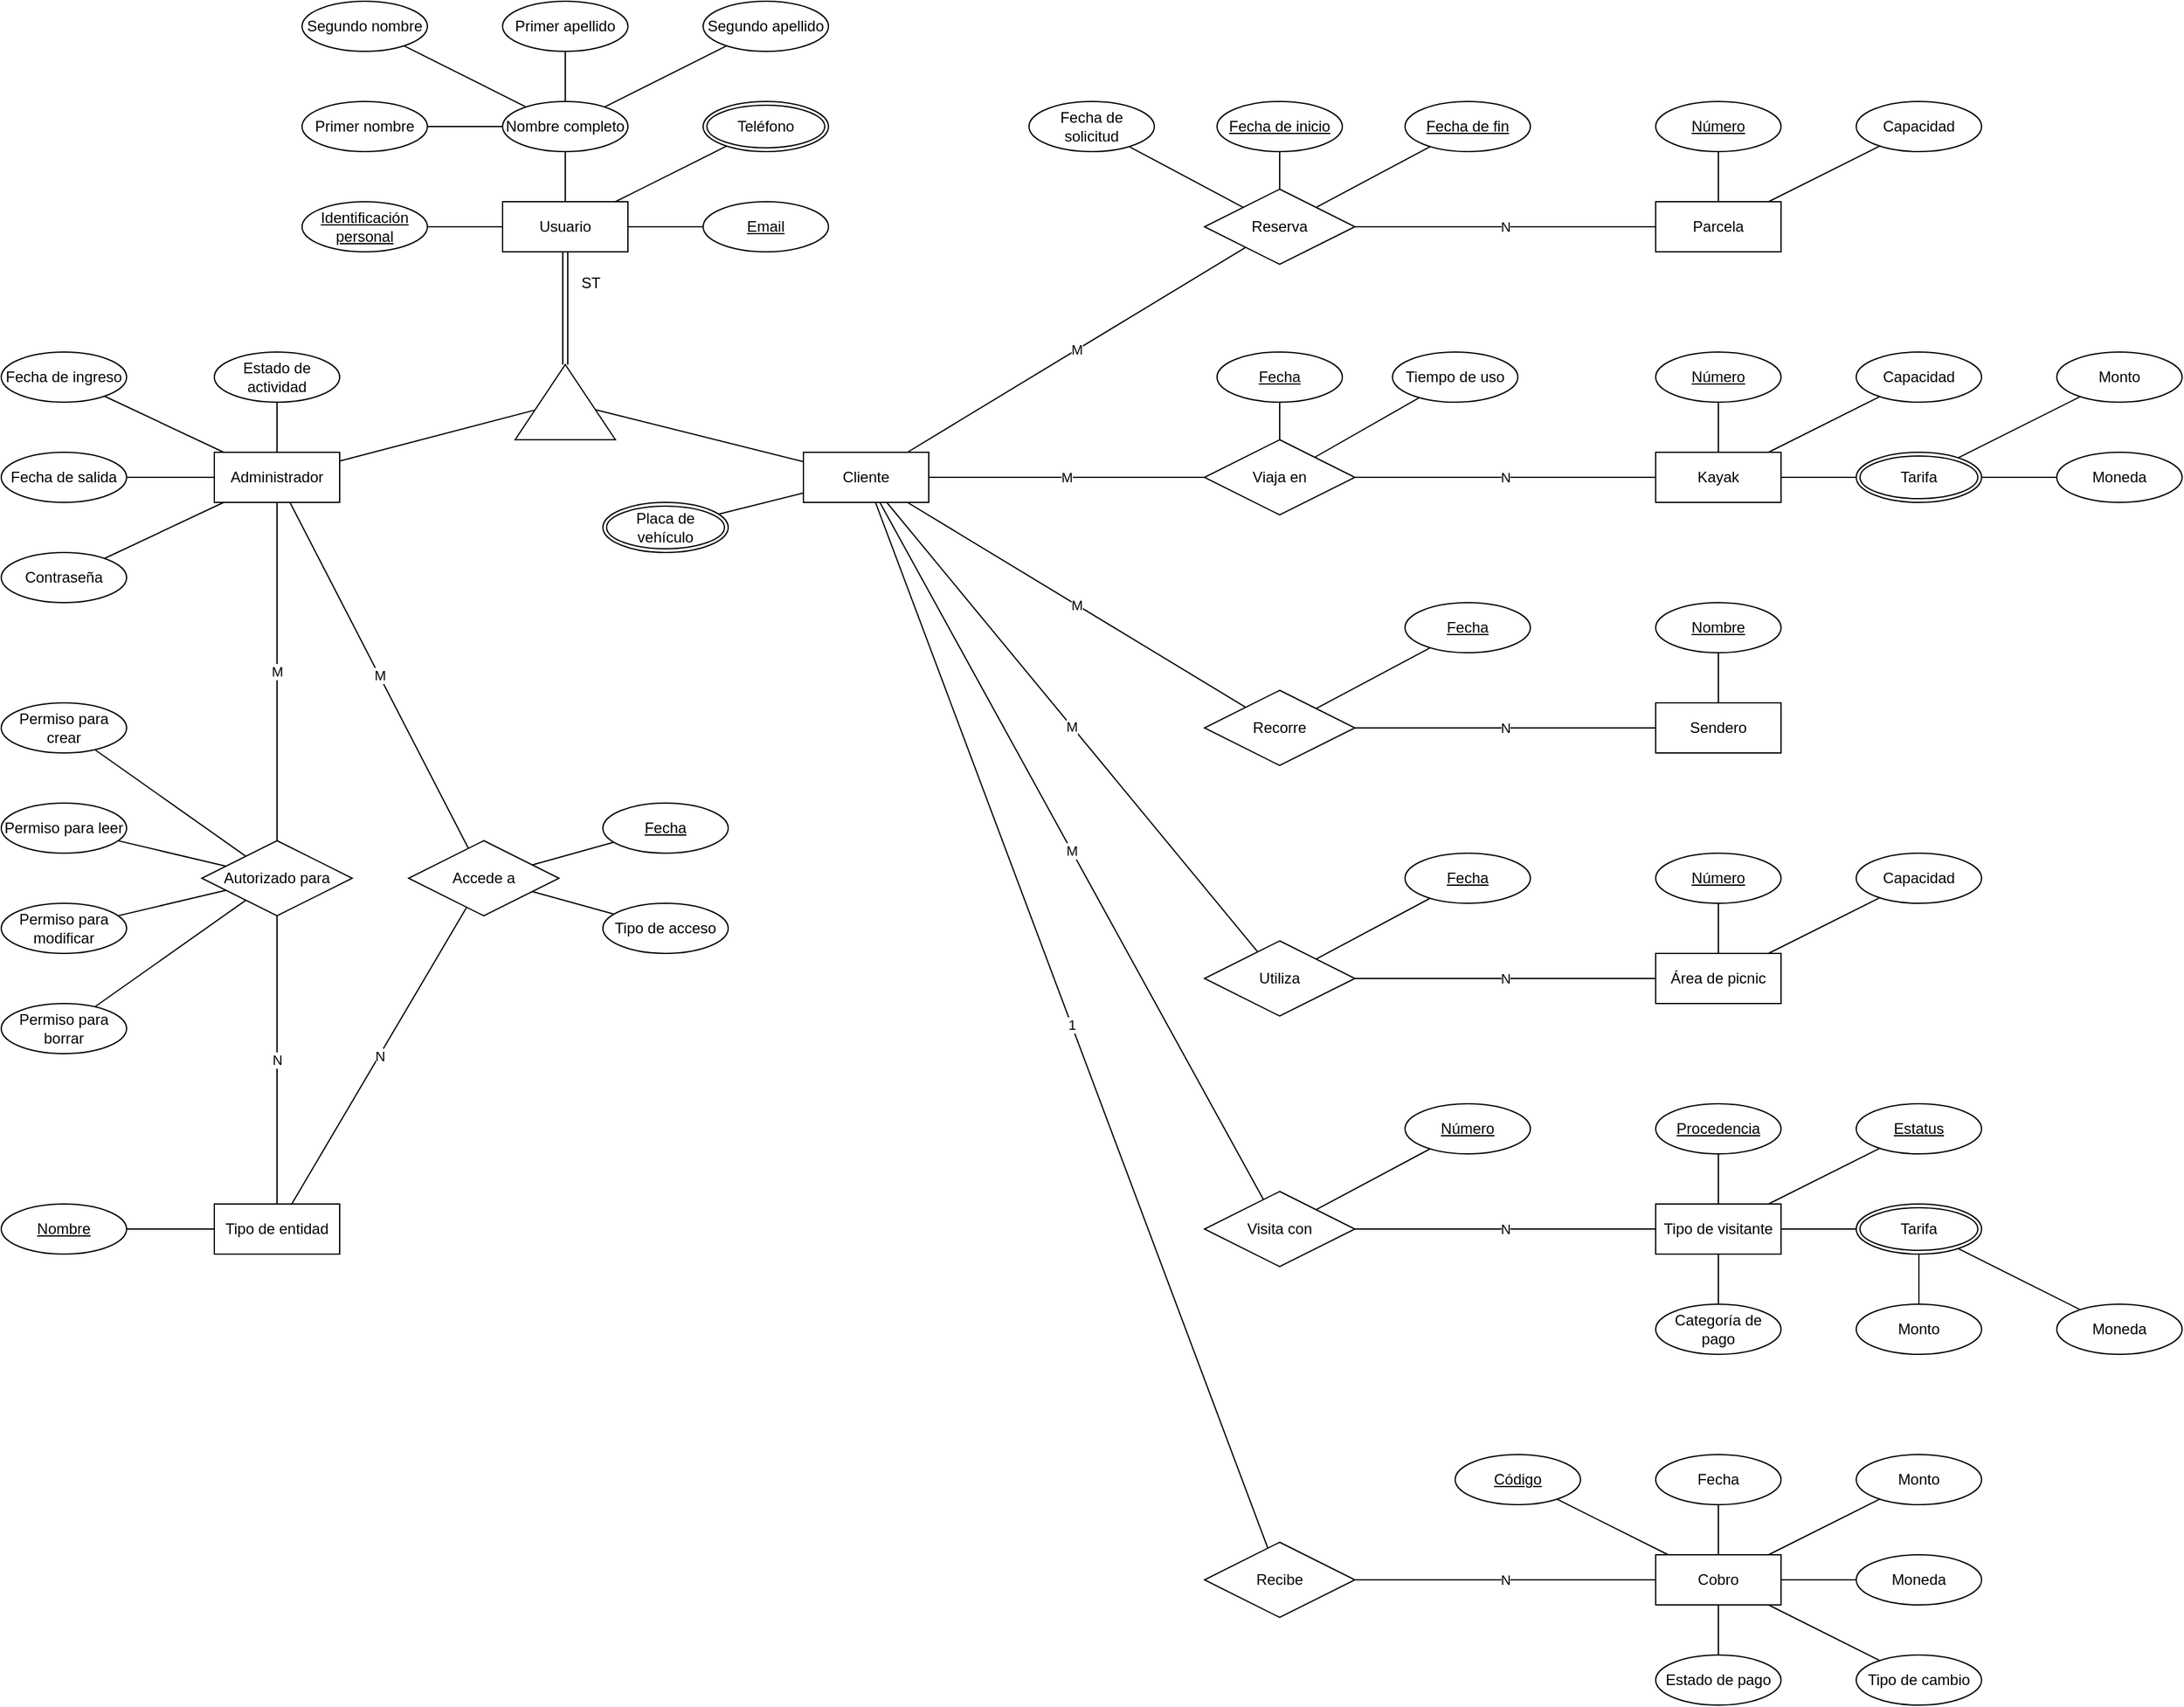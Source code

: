 <mxfile version="21.2.3" type="google" pages="2">
  <diagram id="D8fa6SzRuzp65krqOeX7" name="Modelo E-R">
    <mxGraphModel grid="1" page="1" gridSize="10" guides="1" tooltips="1" connect="1" arrows="1" fold="1" pageScale="1" pageWidth="850" pageHeight="1100" math="0" shadow="0">
      <root>
        <mxCell id="0" />
        <mxCell id="1" parent="0" />
        <mxCell id="Kqt-vZ9Plk5DfBnfXzL9-3" value="Identificación personal" style="ellipse;whiteSpace=wrap;html=1;align=center;fontStyle=4;" vertex="1" parent="1">
          <mxGeometry x="280" y="240" width="100" height="40" as="geometry" />
        </mxCell>
        <mxCell id="Kqt-vZ9Plk5DfBnfXzL9-4" value="Nombre completo" style="ellipse;whiteSpace=wrap;html=1;align=center;" vertex="1" parent="1">
          <mxGeometry x="440" y="160" width="100" height="40" as="geometry" />
        </mxCell>
        <mxCell id="Kqt-vZ9Plk5DfBnfXzL9-5" value="Email" style="ellipse;whiteSpace=wrap;html=1;align=center;fontStyle=4;" vertex="1" parent="1">
          <mxGeometry x="600" y="240" width="100" height="40" as="geometry" />
        </mxCell>
        <mxCell id="Kqt-vZ9Plk5DfBnfXzL9-6" value="Usuario" style="whiteSpace=wrap;html=1;align=center;" vertex="1" parent="1">
          <mxGeometry x="440" y="240" width="100" height="40" as="geometry" />
        </mxCell>
        <mxCell id="Kqt-vZ9Plk5DfBnfXzL9-7" value="Primer nombre" style="ellipse;whiteSpace=wrap;html=1;align=center;" vertex="1" parent="1">
          <mxGeometry x="280" y="160" width="100" height="40" as="geometry" />
        </mxCell>
        <mxCell id="Kqt-vZ9Plk5DfBnfXzL9-8" value="Segundo nombre" style="ellipse;whiteSpace=wrap;html=1;align=center;" vertex="1" parent="1">
          <mxGeometry x="280" y="80" width="100" height="40" as="geometry" />
        </mxCell>
        <mxCell id="Kqt-vZ9Plk5DfBnfXzL9-9" value="Primer apellido" style="ellipse;whiteSpace=wrap;html=1;align=center;" vertex="1" parent="1">
          <mxGeometry x="440" y="80" width="100" height="40" as="geometry" />
        </mxCell>
        <mxCell id="Kqt-vZ9Plk5DfBnfXzL9-10" value="Segundo apellido" style="ellipse;whiteSpace=wrap;html=1;align=center;" vertex="1" parent="1">
          <mxGeometry x="600" y="80" width="100" height="40" as="geometry" />
        </mxCell>
        <mxCell id="Kqt-vZ9Plk5DfBnfXzL9-11" value="" style="endArrow=none;html=1;rounded=0;" edge="1" parent="1" source="Kqt-vZ9Plk5DfBnfXzL9-7" target="Kqt-vZ9Plk5DfBnfXzL9-4">
          <mxGeometry relative="1" as="geometry">
            <mxPoint x="400" y="240" as="sourcePoint" />
            <mxPoint x="344.275" y="82.85" as="targetPoint" />
          </mxGeometry>
        </mxCell>
        <mxCell id="Kqt-vZ9Plk5DfBnfXzL9-12" value="" style="endArrow=none;html=1;rounded=0;" edge="1" parent="1" source="Kqt-vZ9Plk5DfBnfXzL9-8" target="Kqt-vZ9Plk5DfBnfXzL9-4">
          <mxGeometry relative="1" as="geometry">
            <mxPoint x="535" y="124" as="sourcePoint" />
            <mxPoint x="370.0" y="80" as="targetPoint" />
          </mxGeometry>
        </mxCell>
        <mxCell id="Kqt-vZ9Plk5DfBnfXzL9-13" value="" style="endArrow=none;html=1;rounded=0;" edge="1" parent="1" source="Kqt-vZ9Plk5DfBnfXzL9-4" target="Kqt-vZ9Plk5DfBnfXzL9-9">
          <mxGeometry relative="1" as="geometry">
            <mxPoint x="610.0" y="80" as="sourcePoint" />
            <mxPoint x="675" y="186" as="targetPoint" />
          </mxGeometry>
        </mxCell>
        <mxCell id="Kqt-vZ9Plk5DfBnfXzL9-14" value="" style="endArrow=none;html=1;rounded=0;" edge="1" parent="1" source="Kqt-vZ9Plk5DfBnfXzL9-4" target="Kqt-vZ9Plk5DfBnfXzL9-10">
          <mxGeometry relative="1" as="geometry">
            <mxPoint x="635.843" y="82.879" as="sourcePoint" />
            <mxPoint x="685" y="196" as="targetPoint" />
          </mxGeometry>
        </mxCell>
        <mxCell id="Kqt-vZ9Plk5DfBnfXzL9-15" value="" style="endArrow=none;html=1;rounded=0;" edge="1" parent="1" source="Kqt-vZ9Plk5DfBnfXzL9-5" target="Kqt-vZ9Plk5DfBnfXzL9-6">
          <mxGeometry relative="1" as="geometry">
            <mxPoint x="565" y="154" as="sourcePoint" />
            <mxPoint x="695" y="206" as="targetPoint" />
          </mxGeometry>
        </mxCell>
        <mxCell id="Kqt-vZ9Plk5DfBnfXzL9-16" value="" style="endArrow=none;html=1;rounded=0;" edge="1" parent="1" source="Kqt-vZ9Plk5DfBnfXzL9-4" target="Kqt-vZ9Plk5DfBnfXzL9-6">
          <mxGeometry relative="1" as="geometry">
            <mxPoint x="575" y="164" as="sourcePoint" />
            <mxPoint x="705" y="216" as="targetPoint" />
          </mxGeometry>
        </mxCell>
        <mxCell id="Kqt-vZ9Plk5DfBnfXzL9-17" value="" style="endArrow=none;html=1;rounded=0;" edge="1" parent="1" source="Kqt-vZ9Plk5DfBnfXzL9-3" target="Kqt-vZ9Plk5DfBnfXzL9-6">
          <mxGeometry relative="1" as="geometry">
            <mxPoint x="585" y="174" as="sourcePoint" />
            <mxPoint x="715" y="226" as="targetPoint" />
          </mxGeometry>
        </mxCell>
        <mxCell id="Kqt-vZ9Plk5DfBnfXzL9-18" value="" style="endArrow=none;html=1;rounded=0;" edge="1" parent="1" source="Kqt-vZ9Plk5DfBnfXzL9-28" target="Kqt-vZ9Plk5DfBnfXzL9-19">
          <mxGeometry relative="1" as="geometry">
            <mxPoint x="590" y="330" as="sourcePoint" />
            <mxPoint x="720" y="382" as="targetPoint" />
          </mxGeometry>
        </mxCell>
        <mxCell id="Kqt-vZ9Plk5DfBnfXzL9-19" value="Fecha de ingreso" style="ellipse;whiteSpace=wrap;html=1;align=center;" vertex="1" parent="1">
          <mxGeometry x="40" y="360" width="100" height="40" as="geometry" />
        </mxCell>
        <mxCell id="Kqt-vZ9Plk5DfBnfXzL9-20" value="Contraseña" style="ellipse;whiteSpace=wrap;html=1;align=center;" vertex="1" parent="1">
          <mxGeometry x="40" y="520" width="100" height="40" as="geometry" />
        </mxCell>
        <mxCell id="Kqt-vZ9Plk5DfBnfXzL9-21" value="" style="endArrow=none;html=1;rounded=0;" edge="1" parent="1" source="Kqt-vZ9Plk5DfBnfXzL9-20" target="Kqt-vZ9Plk5DfBnfXzL9-28">
          <mxGeometry width="50" height="50" relative="1" as="geometry">
            <mxPoint x="460" y="300" as="sourcePoint" />
            <mxPoint x="510" y="250" as="targetPoint" />
          </mxGeometry>
        </mxCell>
        <mxCell id="Kqt-vZ9Plk5DfBnfXzL9-26" value="" style="triangle;whiteSpace=wrap;html=1;rotation=-90;" vertex="1" parent="1">
          <mxGeometry x="460" y="360" width="60" height="80" as="geometry" />
        </mxCell>
        <mxCell id="Kqt-vZ9Plk5DfBnfXzL9-27" value="" style="endArrow=none;html=1;rounded=0;shape=link;" edge="1" parent="1" source="Kqt-vZ9Plk5DfBnfXzL9-26" target="Kqt-vZ9Plk5DfBnfXzL9-6">
          <mxGeometry relative="1" as="geometry">
            <mxPoint x="410" y="310" as="sourcePoint" />
            <mxPoint x="570" y="310" as="targetPoint" />
          </mxGeometry>
        </mxCell>
        <mxCell id="Kqt-vZ9Plk5DfBnfXzL9-28" value="Administrador" style="whiteSpace=wrap;html=1;align=center;" vertex="1" parent="1">
          <mxGeometry x="210" y="440" width="100" height="40" as="geometry" />
        </mxCell>
        <mxCell id="Kqt-vZ9Plk5DfBnfXzL9-29" value="Cliente" style="whiteSpace=wrap;html=1;align=center;" vertex="1" parent="1">
          <mxGeometry x="680" y="440" width="100" height="40" as="geometry" />
        </mxCell>
        <mxCell id="Kqt-vZ9Plk5DfBnfXzL9-30" value="" style="endArrow=none;html=1;rounded=0;" edge="1" parent="1" source="Kqt-vZ9Plk5DfBnfXzL9-26" target="Kqt-vZ9Plk5DfBnfXzL9-28">
          <mxGeometry relative="1" as="geometry">
            <mxPoint x="500" y="370" as="sourcePoint" />
            <mxPoint x="500" y="330" as="targetPoint" />
          </mxGeometry>
        </mxCell>
        <mxCell id="Kqt-vZ9Plk5DfBnfXzL9-31" value="" style="endArrow=none;html=1;rounded=0;" edge="1" parent="1" source="Kqt-vZ9Plk5DfBnfXzL9-26" target="Kqt-vZ9Plk5DfBnfXzL9-29">
          <mxGeometry relative="1" as="geometry">
            <mxPoint x="510" y="380" as="sourcePoint" />
            <mxPoint x="510" y="340" as="targetPoint" />
          </mxGeometry>
        </mxCell>
        <mxCell id="Kqt-vZ9Plk5DfBnfXzL9-32" value="ST" style="text;html=1;align=center;verticalAlign=middle;resizable=0;points=[];autosize=1;strokeColor=none;fillColor=none;" vertex="1" parent="1">
          <mxGeometry x="490" y="290" width="40" height="30" as="geometry" />
        </mxCell>
        <mxCell id="Kqt-vZ9Plk5DfBnfXzL9-33" value="Tipo de entidad" style="whiteSpace=wrap;html=1;align=center;" vertex="1" parent="1">
          <mxGeometry x="210" y="1040" width="100" height="40" as="geometry" />
        </mxCell>
        <mxCell id="Kqt-vZ9Plk5DfBnfXzL9-35" value="Autorizado para" style="shape=rhombus;perimeter=rhombusPerimeter;whiteSpace=wrap;html=1;align=center;" vertex="1" parent="1">
          <mxGeometry x="200" y="750" width="120" height="60" as="geometry" />
        </mxCell>
        <mxCell id="Kqt-vZ9Plk5DfBnfXzL9-37" value="N" style="endArrow=none;html=1;rounded=0;" edge="1" parent="1" source="Kqt-vZ9Plk5DfBnfXzL9-35" target="Kqt-vZ9Plk5DfBnfXzL9-33">
          <mxGeometry relative="1" as="geometry">
            <mxPoint x="320" y="870" as="sourcePoint" />
            <mxPoint x="370" y="870" as="targetPoint" />
          </mxGeometry>
        </mxCell>
        <mxCell id="Kqt-vZ9Plk5DfBnfXzL9-38" value="M" style="endArrow=none;html=1;rounded=0;" edge="1" parent="1" source="Kqt-vZ9Plk5DfBnfXzL9-35" target="Kqt-vZ9Plk5DfBnfXzL9-28">
          <mxGeometry relative="1" as="geometry">
            <mxPoint x="330" y="640" as="sourcePoint" />
            <mxPoint x="380" y="640" as="targetPoint" />
          </mxGeometry>
        </mxCell>
        <mxCell id="Kqt-vZ9Plk5DfBnfXzL9-43" value="Nombre" style="ellipse;whiteSpace=wrap;html=1;align=center;fontStyle=4;" vertex="1" parent="1">
          <mxGeometry x="40" y="1040" width="100" height="40" as="geometry" />
        </mxCell>
        <mxCell id="Kqt-vZ9Plk5DfBnfXzL9-47" value="Reserva" style="shape=rhombus;perimeter=rhombusPerimeter;whiteSpace=wrap;html=1;align=center;" vertex="1" parent="1">
          <mxGeometry x="1000" y="230" width="120" height="60" as="geometry" />
        </mxCell>
        <mxCell id="Kqt-vZ9Plk5DfBnfXzL9-49" value="M" style="endArrow=none;html=1;rounded=0;" edge="1" parent="1" source="Kqt-vZ9Plk5DfBnfXzL9-47" target="Kqt-vZ9Plk5DfBnfXzL9-29">
          <mxGeometry relative="1" as="geometry">
            <mxPoint x="540" y="700" as="sourcePoint" />
            <mxPoint x="700" y="700" as="targetPoint" />
          </mxGeometry>
        </mxCell>
        <mxCell id="Kqt-vZ9Plk5DfBnfXzL9-71" value="Parcela" style="whiteSpace=wrap;html=1;align=center;" vertex="1" parent="1">
          <mxGeometry x="1360" y="240" width="100" height="40" as="geometry" />
        </mxCell>
        <mxCell id="Kqt-vZ9Plk5DfBnfXzL9-97" value="Tipo de visitante" style="whiteSpace=wrap;html=1;align=center;" vertex="1" parent="1">
          <mxGeometry x="1360" y="1040" width="100" height="40" as="geometry" />
        </mxCell>
        <mxCell id="Kqt-vZ9Plk5DfBnfXzL9-99" value="Procedencia" style="ellipse;whiteSpace=wrap;html=1;align=center;fontStyle=4;" vertex="1" parent="1">
          <mxGeometry x="1360" y="960" width="100" height="40" as="geometry" />
        </mxCell>
        <mxCell id="Kqt-vZ9Plk5DfBnfXzL9-106" value="" style="endArrow=none;html=1;rounded=0;" edge="1" parent="1" source="Kqt-vZ9Plk5DfBnfXzL9-97" target="B8EIARJEzoTsojzDx6ol-5">
          <mxGeometry relative="1" as="geometry">
            <mxPoint x="1420" y="1430" as="sourcePoint" />
            <mxPoint x="1520" y="1060" as="targetPoint" />
          </mxGeometry>
        </mxCell>
        <mxCell id="qFDOHUSYHFr1o0WApgUc-2" value="Teléfono" style="ellipse;shape=doubleEllipse;margin=3;whiteSpace=wrap;html=1;align=center;" vertex="1" parent="1">
          <mxGeometry x="600" y="160" width="100" height="40" as="geometry" />
        </mxCell>
        <mxCell id="qFDOHUSYHFr1o0WApgUc-3" value="" style="endArrow=none;html=1;rounded=0;" edge="1" parent="1" source="Kqt-vZ9Plk5DfBnfXzL9-6" target="qFDOHUSYHFr1o0WApgUc-2">
          <mxGeometry relative="1" as="geometry">
            <mxPoint x="620" y="270" as="sourcePoint" />
            <mxPoint x="780" y="270" as="targetPoint" />
          </mxGeometry>
        </mxCell>
        <mxCell id="qFDOHUSYHFr1o0WApgUc-7" value="Fecha de&lt;br&gt;solicitud" style="ellipse;whiteSpace=wrap;html=1;align=center;" vertex="1" parent="1">
          <mxGeometry x="860" y="160" width="100" height="40" as="geometry" />
        </mxCell>
        <mxCell id="qFDOHUSYHFr1o0WApgUc-20" value="Número" style="ellipse;whiteSpace=wrap;html=1;align=center;fontStyle=4;" vertex="1" parent="1">
          <mxGeometry x="1360" y="160" width="100" height="40" as="geometry" />
        </mxCell>
        <mxCell id="qFDOHUSYHFr1o0WApgUc-27" value="" style="endArrow=none;html=1;rounded=0;" edge="1" parent="1" source="qFDOHUSYHFr1o0WApgUc-20" target="Kqt-vZ9Plk5DfBnfXzL9-71">
          <mxGeometry relative="1" as="geometry">
            <mxPoint x="870" y="80" as="sourcePoint" />
            <mxPoint x="1030" y="80" as="targetPoint" />
          </mxGeometry>
        </mxCell>
        <mxCell id="qFDOHUSYHFr1o0WApgUc-37" value="Fecha de salida" style="ellipse;whiteSpace=wrap;html=1;align=center;" vertex="1" parent="1">
          <mxGeometry x="40" y="440" width="100" height="40" as="geometry" />
        </mxCell>
        <mxCell id="qFDOHUSYHFr1o0WApgUc-38" value="" style="endArrow=none;html=1;rounded=0;" edge="1" parent="1" source="qFDOHUSYHFr1o0WApgUc-37" target="Kqt-vZ9Plk5DfBnfXzL9-28">
          <mxGeometry relative="1" as="geometry">
            <mxPoint x="250" y="470" as="sourcePoint" />
            <mxPoint x="410" y="470" as="targetPoint" />
          </mxGeometry>
        </mxCell>
        <mxCell id="qFDOHUSYHFr1o0WApgUc-39" value="Placa de vehículo" style="ellipse;shape=doubleEllipse;margin=3;whiteSpace=wrap;html=1;align=center;" vertex="1" parent="1">
          <mxGeometry x="520" y="480" width="100" height="40" as="geometry" />
        </mxCell>
        <mxCell id="qFDOHUSYHFr1o0WApgUc-45" value="Viaja en" style="shape=rhombus;perimeter=rhombusPerimeter;whiteSpace=wrap;html=1;align=center;" vertex="1" parent="1">
          <mxGeometry x="1000" y="430" width="120" height="60" as="geometry" />
        </mxCell>
        <mxCell id="qFDOHUSYHFr1o0WApgUc-46" value="Kayak" style="whiteSpace=wrap;html=1;align=center;" vertex="1" parent="1">
          <mxGeometry x="1360" y="440" width="100" height="40" as="geometry" />
        </mxCell>
        <mxCell id="qFDOHUSYHFr1o0WApgUc-47" value="N" style="endArrow=none;html=1;rounded=0;" edge="1" parent="1" source="qFDOHUSYHFr1o0WApgUc-45" target="qFDOHUSYHFr1o0WApgUc-46">
          <mxGeometry relative="1" as="geometry">
            <mxPoint x="1240" y="460" as="sourcePoint" />
            <mxPoint x="1380" y="385" as="targetPoint" />
          </mxGeometry>
        </mxCell>
        <mxCell id="qFDOHUSYHFr1o0WApgUc-48" value="M" style="endArrow=none;html=1;rounded=0;" edge="1" parent="1" source="Kqt-vZ9Plk5DfBnfXzL9-29" target="qFDOHUSYHFr1o0WApgUc-45">
          <mxGeometry relative="1" as="geometry">
            <mxPoint x="750" y="490" as="sourcePoint" />
            <mxPoint x="910" y="490" as="targetPoint" />
          </mxGeometry>
        </mxCell>
        <mxCell id="CyBxHzzDMjPhwIQw0wpU-15" value="Recorre" style="shape=rhombus;perimeter=rhombusPerimeter;whiteSpace=wrap;html=1;align=center;" vertex="1" parent="1">
          <mxGeometry x="1000" y="630" width="120" height="60" as="geometry" />
        </mxCell>
        <mxCell id="CyBxHzzDMjPhwIQw0wpU-16" value="Sendero" style="whiteSpace=wrap;html=1;align=center;" vertex="1" parent="1">
          <mxGeometry x="1360" y="640" width="100" height="40" as="geometry" />
        </mxCell>
        <mxCell id="CyBxHzzDMjPhwIQw0wpU-17" value="M" style="endArrow=none;html=1;rounded=0;" edge="1" parent="1" source="Kqt-vZ9Plk5DfBnfXzL9-29" target="CyBxHzzDMjPhwIQw0wpU-15">
          <mxGeometry relative="1" as="geometry">
            <mxPoint x="840" y="660" as="sourcePoint" />
            <mxPoint x="1000" y="660" as="targetPoint" />
          </mxGeometry>
        </mxCell>
        <mxCell id="CyBxHzzDMjPhwIQw0wpU-18" value="N" style="endArrow=none;html=1;rounded=0;" edge="1" parent="1" source="CyBxHzzDMjPhwIQw0wpU-15" target="CyBxHzzDMjPhwIQw0wpU-16">
          <mxGeometry relative="1" as="geometry">
            <mxPoint x="1180" y="620" as="sourcePoint" />
            <mxPoint x="1340" y="620" as="targetPoint" />
          </mxGeometry>
        </mxCell>
        <mxCell id="1ZeVHOT2A63UaoM2Mehe-1" value="Nombre" style="ellipse;whiteSpace=wrap;html=1;align=center;fontStyle=4;" vertex="1" parent="1">
          <mxGeometry x="1360" y="560" width="100" height="40" as="geometry" />
        </mxCell>
        <mxCell id="1ZeVHOT2A63UaoM2Mehe-14" value="Recibe" style="shape=rhombus;perimeter=rhombusPerimeter;whiteSpace=wrap;html=1;align=center;" vertex="1" parent="1">
          <mxGeometry x="1000" y="1310" width="120" height="60" as="geometry" />
        </mxCell>
        <mxCell id="1ZeVHOT2A63UaoM2Mehe-15" value="Cobro" style="whiteSpace=wrap;html=1;align=center;" vertex="1" parent="1">
          <mxGeometry x="1360" y="1320" width="100" height="40" as="geometry" />
        </mxCell>
        <mxCell id="1ZeVHOT2A63UaoM2Mehe-19" value="Monto" style="ellipse;whiteSpace=wrap;html=1;align=center;" vertex="1" parent="1">
          <mxGeometry x="1520" y="1240" width="100" height="40" as="geometry" />
        </mxCell>
        <mxCell id="1ZeVHOT2A63UaoM2Mehe-22" value="1" style="endArrow=none;html=1;rounded=0;" edge="1" parent="1" source="Kqt-vZ9Plk5DfBnfXzL9-29" target="1ZeVHOT2A63UaoM2Mehe-14">
          <mxGeometry width="50" height="50" relative="1" as="geometry">
            <mxPoint x="940" y="380" as="sourcePoint" />
            <mxPoint x="990" y="330" as="targetPoint" />
          </mxGeometry>
        </mxCell>
        <mxCell id="1ZeVHOT2A63UaoM2Mehe-23" value="N" style="endArrow=none;html=1;rounded=0;" edge="1" parent="1" source="1ZeVHOT2A63UaoM2Mehe-14" target="1ZeVHOT2A63UaoM2Mehe-15">
          <mxGeometry width="50" height="50" relative="1" as="geometry">
            <mxPoint x="590" y="1300" as="sourcePoint" />
            <mxPoint x="640" y="1250" as="targetPoint" />
          </mxGeometry>
        </mxCell>
        <mxCell id="1ZeVHOT2A63UaoM2Mehe-25" value="Código" style="ellipse;whiteSpace=wrap;html=1;align=center;fontStyle=4;" vertex="1" parent="1">
          <mxGeometry x="1200" y="1240" width="100" height="40" as="geometry" />
        </mxCell>
        <mxCell id="1ZeVHOT2A63UaoM2Mehe-26" value="" style="endArrow=none;html=1;rounded=0;" edge="1" parent="1" source="1ZeVHOT2A63UaoM2Mehe-25" target="1ZeVHOT2A63UaoM2Mehe-15">
          <mxGeometry relative="1" as="geometry">
            <mxPoint x="190" y="1400" as="sourcePoint" />
            <mxPoint x="350" y="1400" as="targetPoint" />
          </mxGeometry>
        </mxCell>
        <mxCell id="1ZeVHOT2A63UaoM2Mehe-28" value="" style="endArrow=none;html=1;rounded=0;" edge="1" parent="1" source="1ZeVHOT2A63UaoM2Mehe-15" target="1ZeVHOT2A63UaoM2Mehe-19">
          <mxGeometry relative="1" as="geometry">
            <mxPoint x="1290" y="1680" as="sourcePoint" />
            <mxPoint x="350" y="1400" as="targetPoint" />
          </mxGeometry>
        </mxCell>
        <mxCell id="1ZeVHOT2A63UaoM2Mehe-29" value="Fecha" style="ellipse;whiteSpace=wrap;html=1;align=center;" vertex="1" parent="1">
          <mxGeometry x="1360" y="1240" width="100" height="40" as="geometry" />
        </mxCell>
        <mxCell id="1ZeVHOT2A63UaoM2Mehe-30" value="Tipo de cambio" style="ellipse;whiteSpace=wrap;html=1;align=center;" vertex="1" parent="1">
          <mxGeometry x="1520" y="1400" width="100" height="40" as="geometry" />
        </mxCell>
        <mxCell id="1ZeVHOT2A63UaoM2Mehe-31" value="" style="endArrow=none;html=1;rounded=0;" edge="1" parent="1" source="1ZeVHOT2A63UaoM2Mehe-15" target="1ZeVHOT2A63UaoM2Mehe-30">
          <mxGeometry width="50" height="50" relative="1" as="geometry">
            <mxPoint x="1601.41" y="1435.561" as="sourcePoint" />
            <mxPoint x="270" y="1320" as="targetPoint" />
          </mxGeometry>
        </mxCell>
        <mxCell id="1ZeVHOT2A63UaoM2Mehe-33" value="" style="endArrow=none;html=1;rounded=0;" edge="1" parent="1" source="1ZeVHOT2A63UaoM2Mehe-29" target="1ZeVHOT2A63UaoM2Mehe-15">
          <mxGeometry width="50" height="50" relative="1" as="geometry">
            <mxPoint x="270" y="1370" as="sourcePoint" />
            <mxPoint x="320" y="1320" as="targetPoint" />
          </mxGeometry>
        </mxCell>
        <mxCell id="1ZeVHOT2A63UaoM2Mehe-34" value="" style="endArrow=none;html=1;rounded=0;" edge="1" parent="1" source="qFDOHUSYHFr1o0WApgUc-39" target="Kqt-vZ9Plk5DfBnfXzL9-29">
          <mxGeometry width="50" height="50" relative="1" as="geometry">
            <mxPoint x="750" y="570" as="sourcePoint" />
            <mxPoint x="800" y="520" as="targetPoint" />
          </mxGeometry>
        </mxCell>
        <mxCell id="1ZeVHOT2A63UaoM2Mehe-41" value="" style="endArrow=none;html=1;rounded=0;" edge="1" parent="1" source="1ZeVHOT2A63UaoM2Mehe-113" target="qFDOHUSYHFr1o0WApgUc-45">
          <mxGeometry relative="1" as="geometry">
            <mxPoint x="1060" y="400" as="sourcePoint" />
            <mxPoint x="1420" y="480" as="targetPoint" />
          </mxGeometry>
        </mxCell>
        <mxCell id="1ZeVHOT2A63UaoM2Mehe-62" value="" style="endArrow=none;html=1;rounded=0;" edge="1" parent="1" source="1ZeVHOT2A63UaoM2Mehe-1" target="CyBxHzzDMjPhwIQw0wpU-16">
          <mxGeometry relative="1" as="geometry">
            <mxPoint x="1281.235" y="675.617" as="sourcePoint" />
            <mxPoint x="1500" y="560" as="targetPoint" />
          </mxGeometry>
        </mxCell>
        <mxCell id="1ZeVHOT2A63UaoM2Mehe-63" value="" style="endArrow=none;html=1;rounded=0;" edge="1" parent="1" source="1ZeVHOT2A63UaoM2Mehe-114" target="CyBxHzzDMjPhwIQw0wpU-15">
          <mxGeometry relative="1" as="geometry">
            <mxPoint x="1060" y="600" as="sourcePoint" />
            <mxPoint x="1500" y="560" as="targetPoint" />
          </mxGeometry>
        </mxCell>
        <mxCell id="1ZeVHOT2A63UaoM2Mehe-79" value="Tiempo de uso" style="ellipse;whiteSpace=wrap;html=1;align=center;" vertex="1" parent="1">
          <mxGeometry x="1150" y="360" width="100" height="40" as="geometry" />
        </mxCell>
        <mxCell id="1ZeVHOT2A63UaoM2Mehe-80" value="" style="endArrow=none;html=1;rounded=0;" edge="1" parent="1" source="1ZeVHOT2A63UaoM2Mehe-79" target="qFDOHUSYHFr1o0WApgUc-45">
          <mxGeometry relative="1" as="geometry">
            <mxPoint x="1170" y="560" as="sourcePoint" />
            <mxPoint x="1330" y="560" as="targetPoint" />
          </mxGeometry>
        </mxCell>
        <mxCell id="1ZeVHOT2A63UaoM2Mehe-84" value="Utiliza" style="shape=rhombus;perimeter=rhombusPerimeter;whiteSpace=wrap;html=1;align=center;" vertex="1" parent="1">
          <mxGeometry x="1000" y="830" width="120" height="60" as="geometry" />
        </mxCell>
        <mxCell id="1ZeVHOT2A63UaoM2Mehe-87" value="" style="endArrow=none;html=1;rounded=0;" edge="1" parent="1" source="qFDOHUSYHFr1o0WApgUc-46" target="6jfJNMsta3Yj--sfer0t-5">
          <mxGeometry relative="1" as="geometry">
            <mxPoint x="1280" y="540" as="sourcePoint" />
            <mxPoint x="1520" y="460" as="targetPoint" />
          </mxGeometry>
        </mxCell>
        <mxCell id="1ZeVHOT2A63UaoM2Mehe-89" value="Área de picnic" style="whiteSpace=wrap;html=1;align=center;" vertex="1" parent="1">
          <mxGeometry x="1360" y="840" width="100" height="40" as="geometry" />
        </mxCell>
        <mxCell id="1ZeVHOT2A63UaoM2Mehe-90" value="Número" style="ellipse;whiteSpace=wrap;html=1;align=center;fontStyle=4;" vertex="1" parent="1">
          <mxGeometry x="1360" y="760" width="100" height="40" as="geometry" />
        </mxCell>
        <mxCell id="1ZeVHOT2A63UaoM2Mehe-91" value="Capacidad" style="ellipse;whiteSpace=wrap;html=1;align=center;" vertex="1" parent="1">
          <mxGeometry x="1520" y="760" width="100" height="40" as="geometry" />
        </mxCell>
        <mxCell id="1ZeVHOT2A63UaoM2Mehe-92" value="" style="endArrow=none;html=1;rounded=0;" edge="1" parent="1" source="1ZeVHOT2A63UaoM2Mehe-89" target="1ZeVHOT2A63UaoM2Mehe-91">
          <mxGeometry relative="1" as="geometry">
            <mxPoint x="1310" y="880" as="sourcePoint" />
            <mxPoint x="1470" y="880" as="targetPoint" />
          </mxGeometry>
        </mxCell>
        <mxCell id="1ZeVHOT2A63UaoM2Mehe-93" value="" style="endArrow=none;html=1;rounded=0;" edge="1" parent="1" source="1ZeVHOT2A63UaoM2Mehe-90" target="1ZeVHOT2A63UaoM2Mehe-89">
          <mxGeometry relative="1" as="geometry">
            <mxPoint x="1310" y="880" as="sourcePoint" />
            <mxPoint x="1470" y="880" as="targetPoint" />
          </mxGeometry>
        </mxCell>
        <mxCell id="1ZeVHOT2A63UaoM2Mehe-96" value="N" style="endArrow=none;html=1;rounded=0;" edge="1" parent="1" source="1ZeVHOT2A63UaoM2Mehe-84" target="1ZeVHOT2A63UaoM2Mehe-89">
          <mxGeometry relative="1" as="geometry">
            <mxPoint x="1170" y="920" as="sourcePoint" />
            <mxPoint x="1330" y="920" as="targetPoint" />
          </mxGeometry>
        </mxCell>
        <mxCell id="1ZeVHOT2A63UaoM2Mehe-98" value="" style="endArrow=none;html=1;rounded=0;" edge="1" parent="1" source="qFDOHUSYHFr1o0WApgUc-46" target="1ZeVHOT2A63UaoM2Mehe-111">
          <mxGeometry relative="1" as="geometry">
            <mxPoint x="1230" y="570" as="sourcePoint" />
            <mxPoint x="1410" y="400" as="targetPoint" />
          </mxGeometry>
        </mxCell>
        <mxCell id="1ZeVHOT2A63UaoM2Mehe-99" value="M" style="endArrow=none;html=1;rounded=0;" edge="1" parent="1" source="Kqt-vZ9Plk5DfBnfXzL9-29" target="1ZeVHOT2A63UaoM2Mehe-84">
          <mxGeometry relative="1" as="geometry">
            <mxPoint x="930" y="750" as="sourcePoint" />
            <mxPoint x="1090" y="750" as="targetPoint" />
          </mxGeometry>
        </mxCell>
        <mxCell id="1ZeVHOT2A63UaoM2Mehe-100" value="Capacidad" style="ellipse;whiteSpace=wrap;html=1;align=center;" vertex="1" parent="1">
          <mxGeometry x="1520" y="160" width="100" height="40" as="geometry" />
        </mxCell>
        <mxCell id="1ZeVHOT2A63UaoM2Mehe-101" value="N" style="endArrow=none;html=1;rounded=0;" edge="1" parent="1" source="Kqt-vZ9Plk5DfBnfXzL9-47" target="Kqt-vZ9Plk5DfBnfXzL9-71">
          <mxGeometry relative="1" as="geometry">
            <mxPoint x="1100" y="320" as="sourcePoint" />
            <mxPoint x="1260" y="320" as="targetPoint" />
          </mxGeometry>
        </mxCell>
        <mxCell id="1ZeVHOT2A63UaoM2Mehe-102" value="" style="endArrow=none;html=1;rounded=0;" edge="1" parent="1" source="qFDOHUSYHFr1o0WApgUc-7" target="Kqt-vZ9Plk5DfBnfXzL9-47">
          <mxGeometry relative="1" as="geometry">
            <mxPoint x="1100" y="60" as="sourcePoint" />
            <mxPoint x="1260" y="60" as="targetPoint" />
          </mxGeometry>
        </mxCell>
        <mxCell id="1ZeVHOT2A63UaoM2Mehe-103" value="" style="endArrow=none;html=1;rounded=0;" edge="1" parent="1" source="1ZeVHOT2A63UaoM2Mehe-120" target="Kqt-vZ9Plk5DfBnfXzL9-47">
          <mxGeometry relative="1" as="geometry">
            <mxPoint x="1060" y="320" as="sourcePoint" />
            <mxPoint x="880" y="60" as="targetPoint" />
          </mxGeometry>
        </mxCell>
        <mxCell id="1ZeVHOT2A63UaoM2Mehe-104" value="" style="endArrow=none;html=1;rounded=0;" edge="1" parent="1" source="1ZeVHOT2A63UaoM2Mehe-121" target="Kqt-vZ9Plk5DfBnfXzL9-47">
          <mxGeometry relative="1" as="geometry">
            <mxPoint x="1180.0" y="324.0" as="sourcePoint" />
            <mxPoint x="880" y="60" as="targetPoint" />
          </mxGeometry>
        </mxCell>
        <mxCell id="1ZeVHOT2A63UaoM2Mehe-105" value="" style="endArrow=none;html=1;rounded=0;" edge="1" parent="1" source="Kqt-vZ9Plk5DfBnfXzL9-71" target="1ZeVHOT2A63UaoM2Mehe-100">
          <mxGeometry relative="1" as="geometry">
            <mxPoint x="740" y="20" as="sourcePoint" />
            <mxPoint x="900" y="20" as="targetPoint" />
          </mxGeometry>
        </mxCell>
        <mxCell id="1ZeVHOT2A63UaoM2Mehe-107" value="N" style="endArrow=none;html=1;rounded=0;" edge="1" parent="1" source="1ZeVHOT2A63UaoM2Mehe-119" target="Kqt-vZ9Plk5DfBnfXzL9-97">
          <mxGeometry relative="1" as="geometry">
            <mxPoint x="1149" y="1479.5" as="sourcePoint" />
            <mxPoint x="940" y="1210" as="targetPoint" />
          </mxGeometry>
        </mxCell>
        <mxCell id="1ZeVHOT2A63UaoM2Mehe-111" value="Número" style="ellipse;whiteSpace=wrap;html=1;align=center;fontStyle=4;" vertex="1" parent="1">
          <mxGeometry x="1360" y="360" width="100" height="40" as="geometry" />
        </mxCell>
        <mxCell id="1ZeVHOT2A63UaoM2Mehe-113" value="Fecha" style="ellipse;whiteSpace=wrap;html=1;align=center;fontStyle=4;" vertex="1" parent="1">
          <mxGeometry x="1010" y="360" width="100" height="40" as="geometry" />
        </mxCell>
        <mxCell id="1ZeVHOT2A63UaoM2Mehe-114" value="Fecha" style="ellipse;whiteSpace=wrap;html=1;align=center;fontStyle=4;" vertex="1" parent="1">
          <mxGeometry x="1160" y="560" width="100" height="40" as="geometry" />
        </mxCell>
        <mxCell id="1ZeVHOT2A63UaoM2Mehe-119" value="Visita con" style="shape=rhombus;perimeter=rhombusPerimeter;whiteSpace=wrap;html=1;align=center;" vertex="1" parent="1">
          <mxGeometry x="1000" y="1030" width="120" height="60" as="geometry" />
        </mxCell>
        <mxCell id="1ZeVHOT2A63UaoM2Mehe-120" value="Fecha de inicio" style="ellipse;whiteSpace=wrap;html=1;align=center;fontStyle=4;" vertex="1" parent="1">
          <mxGeometry x="1010" y="160" width="100" height="40" as="geometry" />
        </mxCell>
        <mxCell id="1ZeVHOT2A63UaoM2Mehe-121" value="Fecha de fin" style="ellipse;whiteSpace=wrap;html=1;align=center;fontStyle=4;" vertex="1" parent="1">
          <mxGeometry x="1160" y="160" width="100" height="40" as="geometry" />
        </mxCell>
        <mxCell id="1ZeVHOT2A63UaoM2Mehe-122" value="" style="endArrow=none;html=1;rounded=0;" edge="1" parent="1" source="Kqt-vZ9Plk5DfBnfXzL9-99" target="Kqt-vZ9Plk5DfBnfXzL9-97">
          <mxGeometry relative="1" as="geometry">
            <mxPoint x="900" y="1140" as="sourcePoint" />
            <mxPoint x="1060" y="1140" as="targetPoint" />
          </mxGeometry>
        </mxCell>
        <mxCell id="1ZeVHOT2A63UaoM2Mehe-123" value="M" style="endArrow=none;html=1;rounded=0;" edge="1" parent="1" source="Kqt-vZ9Plk5DfBnfXzL9-29" target="1ZeVHOT2A63UaoM2Mehe-119">
          <mxGeometry relative="1" as="geometry">
            <mxPoint x="710" y="620" as="sourcePoint" />
            <mxPoint x="1060" y="1180" as="targetPoint" />
          </mxGeometry>
        </mxCell>
        <mxCell id="1ZeVHOT2A63UaoM2Mehe-131" value="Número" style="ellipse;whiteSpace=wrap;html=1;align=center;fontStyle=4;" vertex="1" parent="1">
          <mxGeometry x="1160" y="960" width="100" height="40" as="geometry" />
        </mxCell>
        <mxCell id="1ZeVHOT2A63UaoM2Mehe-133" value="" style="endArrow=none;html=1;rounded=0;" edge="1" parent="1" source="1ZeVHOT2A63UaoM2Mehe-119" target="1ZeVHOT2A63UaoM2Mehe-131">
          <mxGeometry relative="1" as="geometry">
            <mxPoint x="1340" y="990" as="sourcePoint" />
            <mxPoint x="1500" y="990" as="targetPoint" />
          </mxGeometry>
        </mxCell>
        <mxCell id="1ZeVHOT2A63UaoM2Mehe-135" value="" style="endArrow=none;html=1;rounded=0;" edge="1" parent="1" source="Kqt-vZ9Plk5DfBnfXzL9-97" target="LoYz6xhjWd8j18Qrhw2p-1">
          <mxGeometry relative="1" as="geometry">
            <mxPoint x="1340" y="980" as="sourcePoint" />
            <mxPoint x="1180.075" y="1123.977" as="targetPoint" />
          </mxGeometry>
        </mxCell>
        <mxCell id="1ZeVHOT2A63UaoM2Mehe-136" value="Estatus" style="ellipse;whiteSpace=wrap;html=1;align=center;fontStyle=4;" vertex="1" parent="1">
          <mxGeometry x="1520" y="960" width="100" height="40" as="geometry" />
        </mxCell>
        <mxCell id="1ZeVHOT2A63UaoM2Mehe-137" value="" style="endArrow=none;html=1;rounded=0;" edge="1" parent="1" source="1ZeVHOT2A63UaoM2Mehe-136" target="Kqt-vZ9Plk5DfBnfXzL9-97">
          <mxGeometry relative="1" as="geometry">
            <mxPoint x="1340" y="980" as="sourcePoint" />
            <mxPoint x="1500" y="980" as="targetPoint" />
          </mxGeometry>
        </mxCell>
        <mxCell id="1ZeVHOT2A63UaoM2Mehe-141" value="Fecha" style="ellipse;whiteSpace=wrap;html=1;align=center;fontStyle=4;" vertex="1" parent="1">
          <mxGeometry x="1160" y="760" width="100" height="40" as="geometry" />
        </mxCell>
        <mxCell id="1ZeVHOT2A63UaoM2Mehe-142" value="" style="endArrow=none;html=1;rounded=0;" edge="1" parent="1" source="1ZeVHOT2A63UaoM2Mehe-84" target="1ZeVHOT2A63UaoM2Mehe-141">
          <mxGeometry relative="1" as="geometry">
            <mxPoint x="1040" y="970" as="sourcePoint" />
            <mxPoint x="1200" y="970" as="targetPoint" />
          </mxGeometry>
        </mxCell>
        <mxCell id="6jfJNMsta3Yj--sfer0t-5" value="Tarifa" style="ellipse;shape=doubleEllipse;margin=3;whiteSpace=wrap;html=1;align=center;" vertex="1" parent="1">
          <mxGeometry x="1520" y="440" width="100" height="40" as="geometry" />
        </mxCell>
        <mxCell id="LoYz6xhjWd8j18Qrhw2p-1" value="Categoría de pago" style="ellipse;whiteSpace=wrap;html=1;align=center;" vertex="1" parent="1">
          <mxGeometry x="1360" y="1120" width="100" height="40" as="geometry" />
        </mxCell>
        <mxCell id="B8EIARJEzoTsojzDx6ol-1" value="Monto" style="ellipse;whiteSpace=wrap;html=1;align=center;" vertex="1" parent="1">
          <mxGeometry x="1680" y="360" width="100" height="40" as="geometry" />
        </mxCell>
        <mxCell id="B8EIARJEzoTsojzDx6ol-2" value="Moneda" style="ellipse;whiteSpace=wrap;html=1;align=center;" vertex="1" parent="1">
          <mxGeometry x="1680" y="440" width="100" height="40" as="geometry" />
        </mxCell>
        <mxCell id="B8EIARJEzoTsojzDx6ol-3" value="" style="endArrow=none;html=1;rounded=0;" edge="1" parent="1" source="6jfJNMsta3Yj--sfer0t-5" target="B8EIARJEzoTsojzDx6ol-1">
          <mxGeometry relative="1" as="geometry">
            <mxPoint x="1550" y="470" as="sourcePoint" />
            <mxPoint x="1710" y="470" as="targetPoint" />
          </mxGeometry>
        </mxCell>
        <mxCell id="B8EIARJEzoTsojzDx6ol-4" value="" style="endArrow=none;html=1;rounded=0;" edge="1" parent="1" source="6jfJNMsta3Yj--sfer0t-5" target="B8EIARJEzoTsojzDx6ol-2">
          <mxGeometry relative="1" as="geometry">
            <mxPoint x="1618" y="457" as="sourcePoint" />
            <mxPoint x="1662" y="443" as="targetPoint" />
          </mxGeometry>
        </mxCell>
        <mxCell id="B8EIARJEzoTsojzDx6ol-5" value="Tarifa" style="ellipse;shape=doubleEllipse;margin=3;whiteSpace=wrap;html=1;align=center;" vertex="1" parent="1">
          <mxGeometry x="1520" y="1040" width="100" height="40" as="geometry" />
        </mxCell>
        <mxCell id="B8EIARJEzoTsojzDx6ol-6" value="Monto" style="ellipse;whiteSpace=wrap;html=1;align=center;" vertex="1" parent="1">
          <mxGeometry x="1520" y="1120" width="100" height="40" as="geometry" />
        </mxCell>
        <mxCell id="B8EIARJEzoTsojzDx6ol-7" value="Moneda" style="ellipse;whiteSpace=wrap;html=1;align=center;" vertex="1" parent="1">
          <mxGeometry x="1680" y="1120" width="100" height="40" as="geometry" />
        </mxCell>
        <mxCell id="B8EIARJEzoTsojzDx6ol-8" value="" style="endArrow=none;html=1;rounded=0;" edge="1" parent="1" source="B8EIARJEzoTsojzDx6ol-5" target="B8EIARJEzoTsojzDx6ol-6">
          <mxGeometry relative="1" as="geometry">
            <mxPoint x="1550" y="1070" as="sourcePoint" />
            <mxPoint x="1710" y="1070" as="targetPoint" />
          </mxGeometry>
        </mxCell>
        <mxCell id="B8EIARJEzoTsojzDx6ol-9" value="" style="endArrow=none;html=1;rounded=0;" edge="1" parent="1" source="B8EIARJEzoTsojzDx6ol-5" target="B8EIARJEzoTsojzDx6ol-7">
          <mxGeometry relative="1" as="geometry">
            <mxPoint x="1618" y="1057" as="sourcePoint" />
            <mxPoint x="1662" y="1043" as="targetPoint" />
          </mxGeometry>
        </mxCell>
        <mxCell id="B8EIARJEzoTsojzDx6ol-11" value="Moneda" style="ellipse;whiteSpace=wrap;html=1;align=center;" vertex="1" parent="1">
          <mxGeometry x="1520" y="1320" width="100" height="40" as="geometry" />
        </mxCell>
        <mxCell id="B8EIARJEzoTsojzDx6ol-12" value="" style="endArrow=none;html=1;rounded=0;" edge="1" parent="1" source="1ZeVHOT2A63UaoM2Mehe-15" target="B8EIARJEzoTsojzDx6ol-11">
          <mxGeometry relative="1" as="geometry">
            <mxPoint x="1180" y="1220" as="sourcePoint" />
            <mxPoint x="1340" y="1220" as="targetPoint" />
          </mxGeometry>
        </mxCell>
        <mxCell id="riO0B1hnQ6P0g7jeHkSF-1" value="Estado de actividad" style="ellipse;whiteSpace=wrap;html=1;align=center;" vertex="1" parent="1">
          <mxGeometry x="210" y="360" width="100" height="40" as="geometry" />
        </mxCell>
        <mxCell id="riO0B1hnQ6P0g7jeHkSF-2" value="" style="endArrow=none;html=1;rounded=0;" edge="1" parent="1" source="riO0B1hnQ6P0g7jeHkSF-1" target="Kqt-vZ9Plk5DfBnfXzL9-28">
          <mxGeometry relative="1" as="geometry">
            <mxPoint x="730" y="510" as="sourcePoint" />
            <mxPoint x="890" y="510" as="targetPoint" />
          </mxGeometry>
        </mxCell>
        <mxCell id="kqjLawnNYTouRZ_ghlF5-4" value="Fecha" style="ellipse;whiteSpace=wrap;html=1;align=center;fontStyle=4;" vertex="1" parent="1">
          <mxGeometry x="520" y="720" width="100" height="40" as="geometry" />
        </mxCell>
        <mxCell id="kqjLawnNYTouRZ_ghlF5-5" value="" style="endArrow=none;html=1;rounded=0;" edge="1" parent="1" source="kqjLawnNYTouRZ_ghlF5-4" target="kqjLawnNYTouRZ_ghlF5-6">
          <mxGeometry relative="1" as="geometry">
            <mxPoint x="730" y="690" as="sourcePoint" />
            <mxPoint x="890" y="690" as="targetPoint" />
          </mxGeometry>
        </mxCell>
        <mxCell id="kqjLawnNYTouRZ_ghlF5-6" value="Accede a" style="shape=rhombus;perimeter=rhombusPerimeter;whiteSpace=wrap;html=1;align=center;" vertex="1" parent="1">
          <mxGeometry x="365" y="750" width="120" height="60" as="geometry" />
        </mxCell>
        <mxCell id="kqjLawnNYTouRZ_ghlF5-7" value="M" style="endArrow=none;html=1;rounded=0;" edge="1" parent="1" source="Kqt-vZ9Plk5DfBnfXzL9-28" target="kqjLawnNYTouRZ_ghlF5-6">
          <mxGeometry relative="1" as="geometry">
            <mxPoint x="730" y="690" as="sourcePoint" />
            <mxPoint x="890" y="690" as="targetPoint" />
          </mxGeometry>
        </mxCell>
        <mxCell id="kqjLawnNYTouRZ_ghlF5-8" value="N" style="endArrow=none;html=1;rounded=0;" edge="1" parent="1" source="Kqt-vZ9Plk5DfBnfXzL9-33" target="kqjLawnNYTouRZ_ghlF5-6">
          <mxGeometry relative="1" as="geometry">
            <mxPoint x="680" y="790" as="sourcePoint" />
            <mxPoint x="840" y="790" as="targetPoint" />
          </mxGeometry>
        </mxCell>
        <mxCell id="RWrSl44hWCOKPZgHyArZ-4" value="" style="endArrow=none;html=1;rounded=0;" edge="1" parent="1" source="Kqt-vZ9Plk5DfBnfXzL9-43" target="Kqt-vZ9Plk5DfBnfXzL9-33">
          <mxGeometry relative="1" as="geometry">
            <mxPoint x="680" y="870" as="sourcePoint" />
            <mxPoint x="840" y="870" as="targetPoint" />
          </mxGeometry>
        </mxCell>
        <mxCell id="qe52rmB15biePx1LGS6w-1" value="Estado de pago" style="ellipse;whiteSpace=wrap;html=1;align=center;" vertex="1" parent="1">
          <mxGeometry x="1360" y="1400" width="100" height="40" as="geometry" />
        </mxCell>
        <mxCell id="qe52rmB15biePx1LGS6w-2" value="" style="endArrow=none;html=1;rounded=0;" edge="1" parent="1" source="1ZeVHOT2A63UaoM2Mehe-15" target="qe52rmB15biePx1LGS6w-1">
          <mxGeometry relative="1" as="geometry">
            <mxPoint x="1120" y="1620.0" as="sourcePoint" />
            <mxPoint x="1380" y="1150" as="targetPoint" />
          </mxGeometry>
        </mxCell>
        <mxCell id="dvq7LUxnEORP7irN1R8V-1" value="Capacidad" style="ellipse;whiteSpace=wrap;html=1;align=center;" vertex="1" parent="1">
          <mxGeometry x="1520" y="360" width="100" height="40" as="geometry" />
        </mxCell>
        <mxCell id="dvq7LUxnEORP7irN1R8V-2" value="" style="endArrow=none;html=1;rounded=0;" edge="1" parent="1" source="dvq7LUxnEORP7irN1R8V-1" target="qFDOHUSYHFr1o0WApgUc-46">
          <mxGeometry relative="1" as="geometry">
            <mxPoint x="1200" y="570" as="sourcePoint" />
            <mxPoint x="1360" y="570" as="targetPoint" />
          </mxGeometry>
        </mxCell>
        <mxCell id="9DkUA80OxPGe8dRQ7ouH-2" value="Permiso para leer" style="ellipse;whiteSpace=wrap;html=1;align=center;" vertex="1" parent="1">
          <mxGeometry x="40" y="720" width="100" height="40" as="geometry" />
        </mxCell>
        <mxCell id="9DkUA80OxPGe8dRQ7ouH-3" value="Permiso para crear" style="ellipse;whiteSpace=wrap;html=1;align=center;" vertex="1" parent="1">
          <mxGeometry x="40" y="640" width="100" height="40" as="geometry" />
        </mxCell>
        <mxCell id="9DkUA80OxPGe8dRQ7ouH-4" value="Permiso para modificar" style="ellipse;whiteSpace=wrap;html=1;align=center;" vertex="1" parent="1">
          <mxGeometry x="40" y="800" width="100" height="40" as="geometry" />
        </mxCell>
        <mxCell id="9DkUA80OxPGe8dRQ7ouH-5" value="Permiso para borrar" style="ellipse;whiteSpace=wrap;html=1;align=center;" vertex="1" parent="1">
          <mxGeometry x="40" y="880" width="100" height="40" as="geometry" />
        </mxCell>
        <mxCell id="9DkUA80OxPGe8dRQ7ouH-7" value="" style="endArrow=none;html=1;rounded=0;" edge="1" parent="1" source="9DkUA80OxPGe8dRQ7ouH-3" target="Kqt-vZ9Plk5DfBnfXzL9-35">
          <mxGeometry relative="1" as="geometry">
            <mxPoint x="540" y="730" as="sourcePoint" />
            <mxPoint x="700" y="730" as="targetPoint" />
          </mxGeometry>
        </mxCell>
        <mxCell id="9DkUA80OxPGe8dRQ7ouH-8" value="" style="endArrow=none;html=1;rounded=0;" edge="1" parent="1" source="9DkUA80OxPGe8dRQ7ouH-2" target="Kqt-vZ9Plk5DfBnfXzL9-35">
          <mxGeometry relative="1" as="geometry">
            <mxPoint x="133" y="685" as="sourcePoint" />
            <mxPoint x="239" y="735" as="targetPoint" />
          </mxGeometry>
        </mxCell>
        <mxCell id="9DkUA80OxPGe8dRQ7ouH-9" value="" style="endArrow=none;html=1;rounded=0;" edge="1" parent="1" source="9DkUA80OxPGe8dRQ7ouH-4" target="Kqt-vZ9Plk5DfBnfXzL9-35">
          <mxGeometry relative="1" as="geometry">
            <mxPoint x="150" y="750" as="sourcePoint" />
            <mxPoint x="210" y="750" as="targetPoint" />
          </mxGeometry>
        </mxCell>
        <mxCell id="9DkUA80OxPGe8dRQ7ouH-10" value="" style="endArrow=none;html=1;rounded=0;" edge="1" parent="1" source="9DkUA80OxPGe8dRQ7ouH-5" target="Kqt-vZ9Plk5DfBnfXzL9-35">
          <mxGeometry relative="1" as="geometry">
            <mxPoint x="160" y="760" as="sourcePoint" />
            <mxPoint x="220" y="760" as="targetPoint" />
          </mxGeometry>
        </mxCell>
        <mxCell id="9DkUA80OxPGe8dRQ7ouH-11" value="Tipo de acceso" style="ellipse;whiteSpace=wrap;html=1;align=center;" vertex="1" parent="1">
          <mxGeometry x="520" y="800" width="100" height="40" as="geometry" />
        </mxCell>
        <mxCell id="9DkUA80OxPGe8dRQ7ouH-12" value="" style="endArrow=none;html=1;rounded=0;" edge="1" parent="1" source="kqjLawnNYTouRZ_ghlF5-6" target="9DkUA80OxPGe8dRQ7ouH-11">
          <mxGeometry relative="1" as="geometry">
            <mxPoint x="540" y="700" as="sourcePoint" />
            <mxPoint x="700" y="700" as="targetPoint" />
          </mxGeometry>
        </mxCell>
      </root>
    </mxGraphModel>
  </diagram>
  <diagram id="FkpZm7iR8bxo6Gf0Ejyg" name="Modelo relacional">
    <mxGraphModel grid="1" page="1" gridSize="10" guides="1" tooltips="1" connect="1" arrows="1" fold="1" pageScale="1" pageWidth="850" pageHeight="1100" math="0" shadow="0">
      <root>
        <mxCell id="0" />
        <mxCell id="1" parent="0" />
        <mxCell id="G2EhGgd-BieDhyvPyRMn-3" value="Usuario" style="rounded=0;whiteSpace=wrap;html=1;" vertex="1" parent="1">
          <mxGeometry x="40" y="80" width="120" height="40" as="geometry" />
        </mxCell>
        <mxCell id="G2EhGgd-BieDhyvPyRMn-4" value="Email" style="rounded=0;whiteSpace=wrap;html=1;" vertex="1" parent="1">
          <mxGeometry x="160" y="120" width="120" height="40" as="geometry" />
        </mxCell>
        <mxCell id="G2EhGgd-BieDhyvPyRMn-6" value="PrimerNombre" style="rounded=0;whiteSpace=wrap;html=1;" vertex="1" parent="1">
          <mxGeometry x="280" y="120" width="120" height="40" as="geometry" />
        </mxCell>
        <mxCell id="G2EhGgd-BieDhyvPyRMn-7" value="SegundoNombre" style="rounded=0;whiteSpace=wrap;html=1;" vertex="1" parent="1">
          <mxGeometry x="400" y="120" width="120" height="40" as="geometry" />
        </mxCell>
        <mxCell id="G2EhGgd-BieDhyvPyRMn-8" value="PrimerApellido" style="rounded=0;whiteSpace=wrap;html=1;" vertex="1" parent="1">
          <mxGeometry x="520" y="120" width="120" height="40" as="geometry" />
        </mxCell>
        <mxCell id="G2EhGgd-BieDhyvPyRMn-9" value="SegundoApellido" style="rounded=0;whiteSpace=wrap;html=1;" vertex="1" parent="1">
          <mxGeometry x="640" y="120" width="120" height="40" as="geometry" />
        </mxCell>
        <mxCell id="G2EhGgd-BieDhyvPyRMn-10" value="Telefono" style="rounded=0;whiteSpace=wrap;html=1;" vertex="1" parent="1">
          <mxGeometry x="40" y="240" width="120" height="40" as="geometry" />
        </mxCell>
        <mxCell id="G2EhGgd-BieDhyvPyRMn-11" value="&lt;u&gt;IdUsuario&lt;/u&gt;" style="rounded=0;whiteSpace=wrap;html=1;" vertex="1" parent="1">
          <mxGeometry x="40" y="280" width="120" height="40" as="geometry" />
        </mxCell>
        <mxCell id="G2EhGgd-BieDhyvPyRMn-12" value="FK(Usuario)" style="rounded=0;whiteSpace=wrap;html=1;" vertex="1" parent="1">
          <mxGeometry x="40" y="320" width="120" height="40" as="geometry" />
        </mxCell>
        <mxCell id="G2EhGgd-BieDhyvPyRMn-13" value="&lt;u&gt;Numero&lt;/u&gt;" style="rounded=0;whiteSpace=wrap;html=1;" vertex="1" parent="1">
          <mxGeometry x="160" y="280" width="120" height="40" as="geometry" />
        </mxCell>
        <mxCell id="DeBKQpgS0AdXYMMYFWvQ-1" value="&lt;u&gt;Id&lt;/u&gt;" style="rounded=0;whiteSpace=wrap;html=1;" vertex="1" parent="1">
          <mxGeometry x="40" y="120" width="120" height="40" as="geometry" />
        </mxCell>
        <mxCell id="6jY_ThXa-aDyUxuQOMhe-20" value="Administrador" style="rounded=0;whiteSpace=wrap;html=1;" vertex="1" parent="1">
          <mxGeometry x="40" y="440" width="120" height="40" as="geometry" />
        </mxCell>
        <mxCell id="6jY_ThXa-aDyUxuQOMhe-21" value="&lt;u&gt;IdUsuario&lt;/u&gt;" style="rounded=0;whiteSpace=wrap;html=1;" vertex="1" parent="1">
          <mxGeometry x="40" y="480" width="120" height="40" as="geometry" />
        </mxCell>
        <mxCell id="6jY_ThXa-aDyUxuQOMhe-22" value="FK(Usuario)" style="rounded=0;whiteSpace=wrap;html=1;" vertex="1" parent="1">
          <mxGeometry x="40" y="520" width="120" height="40" as="geometry" />
        </mxCell>
        <mxCell id="6jY_ThXa-aDyUxuQOMhe-23" value="FechaIngreso" style="rounded=0;whiteSpace=wrap;html=1;" vertex="1" parent="1">
          <mxGeometry x="160" y="480" width="120" height="40" as="geometry" />
        </mxCell>
        <mxCell id="6jY_ThXa-aDyUxuQOMhe-24" value="FechaSalida" style="rounded=0;whiteSpace=wrap;html=1;" vertex="1" parent="1">
          <mxGeometry x="280" y="480" width="120" height="40" as="geometry" />
        </mxCell>
        <mxCell id="6jY_ThXa-aDyUxuQOMhe-25" value="Contrasena" style="rounded=0;whiteSpace=wrap;html=1;" vertex="1" parent="1">
          <mxGeometry x="400" y="480" width="120" height="40" as="geometry" />
        </mxCell>
        <mxCell id="6jY_ThXa-aDyUxuQOMhe-26" value="" style="endArrow=none;dashed=1;html=1;dashPattern=1 3;strokeWidth=2;rounded=0;" edge="1" parent="1" source="6jY_ThXa-aDyUxuQOMhe-25" target="6jY_ThXa-aDyUxuQOMhe-27">
          <mxGeometry width="50" height="50" relative="1" as="geometry">
            <mxPoint x="570" y="650" as="sourcePoint" />
            <mxPoint x="468.571" y="560" as="targetPoint" />
          </mxGeometry>
        </mxCell>
        <mxCell id="6jY_ThXa-aDyUxuQOMhe-27" value="NUNCA guardar claves directamente, sino solo el hash (e.g., Argon2). En el inicio de sesión solo se valida si el hash de la clave ingresada coincide con el hash almacenado." style="shape=note;whiteSpace=wrap;html=1;backgroundOutline=1;darkOpacity=0.05;" vertex="1" parent="1">
          <mxGeometry x="400" y="280" width="160" height="160" as="geometry" />
        </mxCell>
        <mxCell id="EmVSwugjhua0iY-RNRY--1" value="EstadoActividad" style="rounded=0;whiteSpace=wrap;html=1;" vertex="1" parent="1">
          <mxGeometry x="520" y="480" width="120" height="40" as="geometry" />
        </mxCell>
        <mxCell id="EmVSwugjhua0iY-RNRY--2" value="Para borrado lógico, i.e., desactivar en lugar de eliminar tupla. Necesario para auditar accesos históricos." style="shape=note;whiteSpace=wrap;html=1;backgroundOutline=1;darkOpacity=0.05;" vertex="1" parent="1">
          <mxGeometry x="600" y="280" width="160" height="160" as="geometry" />
        </mxCell>
        <mxCell id="EmVSwugjhua0iY-RNRY--3" value="" style="endArrow=none;dashed=1;html=1;dashPattern=1 3;strokeWidth=2;rounded=0;" edge="1" parent="1" source="EmVSwugjhua0iY-RNRY--1" target="EmVSwugjhua0iY-RNRY--2">
          <mxGeometry width="50" height="50" relative="1" as="geometry">
            <mxPoint x="860" y="450" as="sourcePoint" />
            <mxPoint x="622.857" y="560" as="targetPoint" />
          </mxGeometry>
        </mxCell>
        <mxCell id="EmVSwugjhua0iY-RNRY--4" value="Autorizacion" style="rounded=0;whiteSpace=wrap;html=1;" vertex="1" parent="1">
          <mxGeometry x="40" y="960" width="120" height="40" as="geometry" />
        </mxCell>
        <mxCell id="EmVSwugjhua0iY-RNRY--5" value="&lt;u&gt;IdAdministrador&lt;/u&gt;" style="rounded=0;whiteSpace=wrap;html=1;" vertex="1" parent="1">
          <mxGeometry x="40" y="1000" width="120" height="40" as="geometry" />
        </mxCell>
        <mxCell id="EmVSwugjhua0iY-RNRY--6" value="FK(Administrador)" style="rounded=0;whiteSpace=wrap;html=1;" vertex="1" parent="1">
          <mxGeometry x="40" y="1040" width="120" height="40" as="geometry" />
        </mxCell>
        <mxCell id="EmVSwugjhua0iY-RNRY--7" value="&lt;u&gt;CodigoTipoEntidad&lt;/u&gt;" style="rounded=0;whiteSpace=wrap;html=1;" vertex="1" parent="1">
          <mxGeometry x="160" y="1000" width="120" height="40" as="geometry" />
        </mxCell>
        <mxCell id="Y_KMK7wTB6AvrETL6fu3-1" value="TipoEntidad" style="rounded=0;whiteSpace=wrap;html=1;" vertex="1" parent="1">
          <mxGeometry x="40" y="640" width="120" height="40" as="geometry" />
        </mxCell>
        <mxCell id="Y_KMK7wTB6AvrETL6fu3-4" value="&lt;u&gt;Codigo&lt;/u&gt;" style="rounded=0;whiteSpace=wrap;html=1;" vertex="1" parent="1">
          <mxGeometry x="40" y="680" width="120" height="40" as="geometry" />
        </mxCell>
        <mxCell id="Myu1t4GRTEvCPDnO-Rm_-3" value="FK(TipoEntidad)" style="rounded=0;whiteSpace=wrap;html=1;" vertex="1" parent="1">
          <mxGeometry x="160" y="1040" width="120" height="40" as="geometry" />
        </mxCell>
        <mxCell id="2rsxRjrkgRpbVNMzEIxT-1" value="Cliente" style="rounded=0;whiteSpace=wrap;html=1;" vertex="1" parent="1">
          <mxGeometry x="40" y="1360" width="120" height="40" as="geometry" />
        </mxCell>
        <mxCell id="2rsxRjrkgRpbVNMzEIxT-2" value="&lt;u&gt;IdUsuario&lt;/u&gt;" style="rounded=0;whiteSpace=wrap;html=1;" vertex="1" parent="1">
          <mxGeometry x="40" y="1400" width="120" height="40" as="geometry" />
        </mxCell>
        <mxCell id="2rsxRjrkgRpbVNMzEIxT-3" value="FK(Usuario)" style="rounded=0;whiteSpace=wrap;html=1;" vertex="1" parent="1">
          <mxGeometry x="40" y="1440" width="120" height="40" as="geometry" />
        </mxCell>
        <mxCell id="2rsxRjrkgRpbVNMzEIxT-5" value="Vehiculo" style="rounded=0;whiteSpace=wrap;html=1;" vertex="1" parent="1">
          <mxGeometry x="40" y="1560" width="120" height="40" as="geometry" />
        </mxCell>
        <mxCell id="2rsxRjrkgRpbVNMzEIxT-6" value="&lt;u&gt;IdCliente&lt;/u&gt;" style="rounded=0;whiteSpace=wrap;html=1;" vertex="1" parent="1">
          <mxGeometry x="40" y="1600" width="120" height="40" as="geometry" />
        </mxCell>
        <mxCell id="2rsxRjrkgRpbVNMzEIxT-7" value="FK(Cliente)" style="rounded=0;whiteSpace=wrap;html=1;" vertex="1" parent="1">
          <mxGeometry x="40" y="1640" width="120" height="40" as="geometry" />
        </mxCell>
        <mxCell id="2rsxRjrkgRpbVNMzEIxT-8" value="&lt;u&gt;Placa&lt;/u&gt;" style="rounded=0;whiteSpace=wrap;html=1;" vertex="1" parent="1">
          <mxGeometry x="160" y="1600" width="120" height="40" as="geometry" />
        </mxCell>
        <mxCell id="3dpYSZLMDqSO1D1mwGwg-14" value="ReservaParcela" style="rounded=0;whiteSpace=wrap;html=1;" vertex="1" parent="1">
          <mxGeometry x="40" y="1920" width="120" height="40" as="geometry" />
        </mxCell>
        <mxCell id="3dpYSZLMDqSO1D1mwGwg-15" value="&lt;u&gt;FechaInicio&lt;/u&gt;" style="rounded=0;whiteSpace=wrap;html=1;" vertex="1" parent="1">
          <mxGeometry x="280" y="1960" width="120" height="40" as="geometry" />
        </mxCell>
        <mxCell id="3dpYSZLMDqSO1D1mwGwg-17" value="&lt;u&gt;IdCliente&lt;/u&gt;" style="rounded=0;whiteSpace=wrap;html=1;" vertex="1" parent="1">
          <mxGeometry x="40" y="1960" width="120" height="40" as="geometry" />
        </mxCell>
        <mxCell id="3dpYSZLMDqSO1D1mwGwg-18" value="FK(Cliente)" style="rounded=0;whiteSpace=wrap;html=1;" vertex="1" parent="1">
          <mxGeometry x="40" y="2000" width="120" height="40" as="geometry" />
        </mxCell>
        <mxCell id="3dpYSZLMDqSO1D1mwGwg-19" value="&lt;u&gt;FechaFin&lt;/u&gt;" style="rounded=0;whiteSpace=wrap;html=1;" vertex="1" parent="1">
          <mxGeometry x="400" y="1960" width="120" height="40" as="geometry" />
        </mxCell>
        <mxCell id="3dpYSZLMDqSO1D1mwGwg-20" value="FechaSolicitud" style="rounded=0;whiteSpace=wrap;html=1;" vertex="1" parent="1">
          <mxGeometry x="520" y="1960" width="120" height="40" as="geometry" />
        </mxCell>
        <mxCell id="3dpYSZLMDqSO1D1mwGwg-21" value="Parcela" style="rounded=0;whiteSpace=wrap;html=1;" vertex="1" parent="1">
          <mxGeometry x="40" y="1760" width="120" height="40" as="geometry" />
        </mxCell>
        <mxCell id="3dpYSZLMDqSO1D1mwGwg-23" value="&lt;u&gt;Numero&lt;/u&gt;" style="rounded=0;whiteSpace=wrap;html=1;" vertex="1" parent="1">
          <mxGeometry x="40" y="1800" width="120" height="40" as="geometry" />
        </mxCell>
        <mxCell id="3dpYSZLMDqSO1D1mwGwg-24" value="Capacidad" style="rounded=0;whiteSpace=wrap;html=1;" vertex="1" parent="1">
          <mxGeometry x="160" y="1800" width="120" height="40" as="geometry" />
        </mxCell>
        <mxCell id="3dpYSZLMDqSO1D1mwGwg-25" value="&lt;u&gt;NúmeroParcela&lt;/u&gt;" style="rounded=0;whiteSpace=wrap;html=1;" vertex="1" parent="1">
          <mxGeometry x="160" y="1960" width="120" height="40" as="geometry" />
        </mxCell>
        <mxCell id="3dpYSZLMDqSO1D1mwGwg-26" value="FK(Parcela)" style="rounded=0;whiteSpace=wrap;html=1;" vertex="1" parent="1">
          <mxGeometry x="160" y="2000" width="120" height="40" as="geometry" />
        </mxCell>
        <mxCell id="-9cHwT8etmYMdwwajFKF-43" value="Kayak" style="rounded=0;whiteSpace=wrap;html=1;" vertex="1" parent="1">
          <mxGeometry x="40" y="2120" width="120" height="40" as="geometry" />
        </mxCell>
        <mxCell id="-9cHwT8etmYMdwwajFKF-44" value="&lt;u&gt;Numero&lt;/u&gt;" style="rounded=0;whiteSpace=wrap;html=1;" vertex="1" parent="1">
          <mxGeometry x="40" y="2160" width="120" height="40" as="geometry" />
        </mxCell>
        <mxCell id="-9cHwT8etmYMdwwajFKF-46" value="ViajeKayak" style="rounded=0;whiteSpace=wrap;html=1;" vertex="1" parent="1">
          <mxGeometry x="40" y="2480" width="120" height="40" as="geometry" />
        </mxCell>
        <mxCell id="-9cHwT8etmYMdwwajFKF-47" value="TiempoUso" style="rounded=0;whiteSpace=wrap;html=1;" vertex="1" parent="1">
          <mxGeometry x="400" y="2520" width="120" height="40" as="geometry" />
        </mxCell>
        <mxCell id="-9cHwT8etmYMdwwajFKF-48" value="&lt;u&gt;IdCliente&lt;/u&gt;" style="rounded=0;whiteSpace=wrap;html=1;" vertex="1" parent="1">
          <mxGeometry x="40" y="2520" width="120" height="40" as="geometry" />
        </mxCell>
        <mxCell id="-9cHwT8etmYMdwwajFKF-49" value="FK(Cliente)" style="rounded=0;whiteSpace=wrap;html=1;" vertex="1" parent="1">
          <mxGeometry x="40" y="2560" width="120" height="40" as="geometry" />
        </mxCell>
        <mxCell id="-9cHwT8etmYMdwwajFKF-52" value="&lt;u&gt;NumeroKayak&lt;/u&gt;" style="rounded=0;whiteSpace=wrap;html=1;" vertex="1" parent="1">
          <mxGeometry x="160" y="2520" width="120" height="40" as="geometry" />
        </mxCell>
        <mxCell id="-9cHwT8etmYMdwwajFKF-53" value="FK(Kayak)" style="rounded=0;whiteSpace=wrap;html=1;" vertex="1" parent="1">
          <mxGeometry x="160" y="2560" width="120" height="40" as="geometry" />
        </mxCell>
        <mxCell id="PeBr5bx-r6Lxwjta6bj1-1" value="Sendero" style="rounded=0;whiteSpace=wrap;html=1;" vertex="1" parent="1">
          <mxGeometry x="40" y="2680" width="120" height="40" as="geometry" />
        </mxCell>
        <mxCell id="PeBr5bx-r6Lxwjta6bj1-2" value="&lt;u&gt;Nombre&lt;/u&gt;" style="rounded=0;whiteSpace=wrap;html=1;" vertex="1" parent="1">
          <mxGeometry x="40" y="2720" width="120" height="40" as="geometry" />
        </mxCell>
        <mxCell id="jX4_pK3dNUwDb7So7U30-1" value="RecorridoSendero" style="rounded=0;whiteSpace=wrap;html=1;" vertex="1" parent="1">
          <mxGeometry x="40" y="2840" width="120" height="40" as="geometry" />
        </mxCell>
        <mxCell id="jX4_pK3dNUwDb7So7U30-3" value="&lt;u&gt;IdCliente&lt;/u&gt;" style="rounded=0;whiteSpace=wrap;html=1;" vertex="1" parent="1">
          <mxGeometry x="40" y="2880" width="120" height="40" as="geometry" />
        </mxCell>
        <mxCell id="jX4_pK3dNUwDb7So7U30-4" value="FK(Cliente)" style="rounded=0;whiteSpace=wrap;html=1;" vertex="1" parent="1">
          <mxGeometry x="40" y="2920" width="120" height="40" as="geometry" />
        </mxCell>
        <mxCell id="M9JXNK8APjg98wJVb22G-2" value="&lt;u&gt;Fecha&lt;/u&gt;" style="rounded=0;whiteSpace=wrap;html=1;" vertex="1" parent="1">
          <mxGeometry x="280" y="2880" width="120" height="40" as="geometry" />
        </mxCell>
        <mxCell id="F0QFZH5cWh5_XJTmi9Fu-1" value="&lt;u&gt;Fecha&lt;/u&gt;" style="rounded=0;whiteSpace=wrap;html=1;" vertex="1" parent="1">
          <mxGeometry x="280" y="2520" width="120" height="40" as="geometry" />
        </mxCell>
        <mxCell id="pYhfELzW2dbCyxkKtvjx-1" value="AreaPicnic" style="rounded=0;whiteSpace=wrap;html=1;" vertex="1" parent="1">
          <mxGeometry x="40" y="3040" width="120" height="40" as="geometry" />
        </mxCell>
        <mxCell id="pYhfELzW2dbCyxkKtvjx-2" value="&lt;u&gt;Numero&lt;/u&gt;" style="rounded=0;whiteSpace=wrap;html=1;" vertex="1" parent="1">
          <mxGeometry x="40" y="3080" width="120" height="40" as="geometry" />
        </mxCell>
        <mxCell id="ioZDwg7I6vxnexLLTkfR-1" value="Capacidad" style="rounded=0;whiteSpace=wrap;html=1;" vertex="1" parent="1">
          <mxGeometry x="160" y="3080" width="120" height="40" as="geometry" />
        </mxCell>
        <mxCell id="0DRh3nRPid6kw5wbKaDk-1" value="UsoAreaPicnic" style="rounded=0;whiteSpace=wrap;html=1;" vertex="1" parent="1">
          <mxGeometry x="40" y="3200" width="120" height="40" as="geometry" />
        </mxCell>
        <mxCell id="0DRh3nRPid6kw5wbKaDk-2" value="&lt;u&gt;IdCliente&lt;/u&gt;" style="rounded=0;whiteSpace=wrap;html=1;" vertex="1" parent="1">
          <mxGeometry x="40" y="3240" width="120" height="40" as="geometry" />
        </mxCell>
        <mxCell id="0DRh3nRPid6kw5wbKaDk-3" value="FK(Cliente)" style="rounded=0;whiteSpace=wrap;html=1;" vertex="1" parent="1">
          <mxGeometry x="40" y="3280" width="120" height="40" as="geometry" />
        </mxCell>
        <mxCell id="0DRh3nRPid6kw5wbKaDk-4" value="&lt;u&gt;Fecha&lt;/u&gt;" style="rounded=0;whiteSpace=wrap;html=1;" vertex="1" parent="1">
          <mxGeometry x="280" y="3240" width="120" height="40" as="geometry" />
        </mxCell>
        <mxCell id="Vd-XnI_gb6v3i5k1gX---1" value="TipoVisitante" style="rounded=0;whiteSpace=wrap;html=1;" vertex="1" parent="1">
          <mxGeometry x="40" y="3400" width="120" height="40" as="geometry" />
        </mxCell>
        <mxCell id="Vd-XnI_gb6v3i5k1gX---2" value="&lt;u&gt;Procedencia&lt;/u&gt;" style="rounded=0;whiteSpace=wrap;html=1;" vertex="1" parent="1">
          <mxGeometry x="40" y="3440" width="120" height="40" as="geometry" />
        </mxCell>
        <mxCell id="Vd-XnI_gb6v3i5k1gX---4" value="&lt;u&gt;Estatus&lt;/u&gt;" style="rounded=0;whiteSpace=wrap;html=1;" vertex="1" parent="1">
          <mxGeometry x="280" y="3440" width="120" height="40" as="geometry" />
        </mxCell>
        <mxCell id="Vd-XnI_gb6v3i5k1gX---7" value="Visita" style="rounded=0;whiteSpace=wrap;html=1;" vertex="1" parent="1">
          <mxGeometry x="40" y="3760" width="120" height="40" as="geometry" />
        </mxCell>
        <mxCell id="ysPm3dmsf_2ok31-dw_2-2" value="&lt;u&gt;Numero&lt;/u&gt;" style="rounded=0;whiteSpace=wrap;html=1;" vertex="1" parent="1">
          <mxGeometry x="520" y="3800" width="120" height="40" as="geometry" />
        </mxCell>
        <mxCell id="IC0iAQDCUUmbn0ngAsk1-1" value="&lt;u&gt;IdCliente&lt;/u&gt;" style="rounded=0;whiteSpace=wrap;html=1;" vertex="1" parent="1">
          <mxGeometry x="40" y="3800" width="120" height="40" as="geometry" />
        </mxCell>
        <mxCell id="IC0iAQDCUUmbn0ngAsk1-2" value="FK(Cliente)" style="rounded=0;whiteSpace=wrap;html=1;" vertex="1" parent="1">
          <mxGeometry x="40" y="3840" width="120" height="40" as="geometry" />
        </mxCell>
        <mxCell id="IC0iAQDCUUmbn0ngAsk1-3" value="&lt;u&gt;Procedencia&lt;/u&gt;" style="rounded=0;whiteSpace=wrap;html=1;" vertex="1" parent="1">
          <mxGeometry x="160" y="3800" width="120" height="40" as="geometry" />
        </mxCell>
        <mxCell id="IC0iAQDCUUmbn0ngAsk1-4" value="&lt;u&gt;CategoriaPago&lt;/u&gt;" style="rounded=0;whiteSpace=wrap;html=1;" vertex="1" parent="1">
          <mxGeometry x="280" y="3800" width="120" height="40" as="geometry" />
        </mxCell>
        <mxCell id="IC0iAQDCUUmbn0ngAsk1-5" value="&lt;u&gt;Estatus&lt;/u&gt;" style="rounded=0;whiteSpace=wrap;html=1;" vertex="1" parent="1">
          <mxGeometry x="400" y="3800" width="120" height="40" as="geometry" />
        </mxCell>
        <mxCell id="IC0iAQDCUUmbn0ngAsk1-6" value="FK(Visitante)" style="rounded=0;whiteSpace=wrap;html=1;" vertex="1" parent="1">
          <mxGeometry x="160" y="3840" width="360" height="40" as="geometry" />
        </mxCell>
        <mxCell id="T9B27IgLx5InpOxsdxZ3-1" value="TarifaKayak" style="rounded=0;whiteSpace=wrap;html=1;" vertex="1" parent="1">
          <mxGeometry x="40" y="2280" width="120" height="40" as="geometry" />
        </mxCell>
        <mxCell id="T9B27IgLx5InpOxsdxZ3-2" value="&lt;u&gt;NumeroKayak&lt;/u&gt;" style="rounded=0;whiteSpace=wrap;html=1;" vertex="1" parent="1">
          <mxGeometry x="40" y="2320" width="120" height="40" as="geometry" />
        </mxCell>
        <mxCell id="T9B27IgLx5InpOxsdxZ3-3" value="FK(Kayak)" style="rounded=0;whiteSpace=wrap;html=1;" vertex="1" parent="1">
          <mxGeometry x="40" y="2360" width="120" height="40" as="geometry" />
        </mxCell>
        <mxCell id="T9B27IgLx5InpOxsdxZ3-4" value="&lt;u&gt;Monto&lt;/u&gt;" style="rounded=0;whiteSpace=wrap;html=1;" vertex="1" parent="1">
          <mxGeometry x="160" y="2320" width="120" height="40" as="geometry" />
        </mxCell>
        <mxCell id="T9B27IgLx5InpOxsdxZ3-5" value="&lt;u&gt;Moneda&lt;/u&gt;" style="rounded=0;whiteSpace=wrap;html=1;" vertex="1" parent="1">
          <mxGeometry x="280" y="2320" width="120" height="40" as="geometry" />
        </mxCell>
        <mxCell id="T9B27IgLx5InpOxsdxZ3-6" value="Código de moneda según estándar ISO 4217. Por ejemplo, CRC (colones costarricenses), USD (dólares estadounidenses)." style="shape=note;whiteSpace=wrap;html=1;backgroundOutline=1;darkOpacity=0.05;" vertex="1" parent="1">
          <mxGeometry x="400" y="2120" width="160" height="160" as="geometry" />
        </mxCell>
        <mxCell id="6HOiwAm0aDbo6wgQ35Kc-2" value="TarifaVisitante" style="rounded=0;whiteSpace=wrap;html=1;" vertex="1" parent="1">
          <mxGeometry x="40" y="3560" width="120" height="40" as="geometry" />
        </mxCell>
        <mxCell id="_U8iVH29h722EH9pE5_s-1" value="&lt;u&gt;Procedencia&lt;/u&gt;" style="rounded=0;whiteSpace=wrap;html=1;" vertex="1" parent="1">
          <mxGeometry x="40" y="3600" width="120" height="40" as="geometry" />
        </mxCell>
        <mxCell id="_U8iVH29h722EH9pE5_s-2" value="&lt;u&gt;Estatus&lt;/u&gt;" style="rounded=0;whiteSpace=wrap;html=1;" vertex="1" parent="1">
          <mxGeometry x="280" y="3600" width="120" height="40" as="geometry" />
        </mxCell>
        <mxCell id="_U8iVH29h722EH9pE5_s-3" value="&lt;u&gt;Monto&lt;/u&gt;" style="rounded=0;whiteSpace=wrap;html=1;" vertex="1" parent="1">
          <mxGeometry x="400" y="3600" width="120" height="40" as="geometry" />
        </mxCell>
        <mxCell id="_U8iVH29h722EH9pE5_s-4" value="&lt;u&gt;Moneda&lt;/u&gt;" style="rounded=0;whiteSpace=wrap;html=1;" vertex="1" parent="1">
          <mxGeometry x="520" y="3600" width="120" height="40" as="geometry" />
        </mxCell>
        <mxCell id="aO4u8iJTCpAJ7KlmAh4X-2" value="HistorialAcceso" style="rounded=0;whiteSpace=wrap;html=1;" vertex="1" parent="1">
          <mxGeometry x="40" y="1160" width="120" height="40" as="geometry" />
        </mxCell>
        <mxCell id="6DtEFDjen7CAWZLzOexW-1" value="&lt;u&gt;IdAdministrador&lt;/u&gt;" style="rounded=0;whiteSpace=wrap;html=1;" vertex="1" parent="1">
          <mxGeometry x="40" y="1200" width="120" height="40" as="geometry" />
        </mxCell>
        <mxCell id="6DtEFDjen7CAWZLzOexW-2" value="FK(Administrador)" style="rounded=0;whiteSpace=wrap;html=1;" vertex="1" parent="1">
          <mxGeometry x="40" y="1240" width="120" height="40" as="geometry" />
        </mxCell>
        <mxCell id="6DtEFDjen7CAWZLzOexW-3" value="&lt;u&gt;CodigoTipoEntidad&lt;/u&gt;" style="rounded=0;whiteSpace=wrap;html=1;" vertex="1" parent="1">
          <mxGeometry x="160" y="1200" width="120" height="40" as="geometry" />
        </mxCell>
        <mxCell id="6DtEFDjen7CAWZLzOexW-4" value="FK(TipoEntidad)" style="rounded=0;whiteSpace=wrap;html=1;" vertex="1" parent="1">
          <mxGeometry x="160" y="1240" width="120" height="40" as="geometry" />
        </mxCell>
        <mxCell id="88GLd5cCrvxceRHQNHxw-1" value="&lt;u&gt;Fecha&lt;/u&gt;" style="rounded=0;whiteSpace=wrap;html=1;" vertex="1" parent="1">
          <mxGeometry x="280" y="1200" width="120" height="40" as="geometry" />
        </mxCell>
        <mxCell id="6s2_SbmTKTO39B6BWGmX-1" value="Combinaciones de permisos sobre entidades del sistema, que fueron autorizadas a cada usuario administrador" style="shape=note;whiteSpace=wrap;html=1;backgroundOutline=1;darkOpacity=0.05;" vertex="1" parent="1">
          <mxGeometry x="500" y="780" width="160" height="160" as="geometry" />
        </mxCell>
        <mxCell id="6s2_SbmTKTO39B6BWGmX-2" value="" style="endArrow=none;dashed=1;html=1;dashPattern=1 3;strokeWidth=2;rounded=0;" edge="1" parent="1" source="EmVSwugjhua0iY-RNRY--4" target="6s2_SbmTKTO39B6BWGmX-1">
          <mxGeometry width="50" height="50" relative="1" as="geometry">
            <mxPoint x="557" y="880" as="sourcePoint" />
            <mxPoint x="873" y="760" as="targetPoint" />
          </mxGeometry>
        </mxCell>
        <mxCell id="6s2_SbmTKTO39B6BWGmX-3" value="Tipos de entidad del sistema que un usuario administrador puede crear, leer, modificar, borrar, o una combinación de permisos." style="shape=note;whiteSpace=wrap;html=1;backgroundOutline=1;darkOpacity=0.05;" vertex="1" parent="1">
          <mxGeometry x="240" y="580" width="160" height="160" as="geometry" />
        </mxCell>
        <mxCell id="6s2_SbmTKTO39B6BWGmX-4" value="" style="endArrow=none;dashed=1;html=1;dashPattern=1 3;strokeWidth=2;rounded=0;" edge="1" parent="1" source="Y_KMK7wTB6AvrETL6fu3-1" target="6s2_SbmTKTO39B6BWGmX-3">
          <mxGeometry width="50" height="50" relative="1" as="geometry">
            <mxPoint x="163" y="970" as="sourcePoint" />
            <mxPoint x="320" y="910" as="targetPoint" />
          </mxGeometry>
        </mxCell>
        <mxCell id="6s2_SbmTKTO39B6BWGmX-5" value="Bitácora de utilización de permisos sobre entidades del sistema, según usuario administrador y fecha y hora. Permite trazabilidad de acciones en el sistema." style="shape=note;whiteSpace=wrap;html=1;backgroundOutline=1;darkOpacity=0.05;" vertex="1" parent="1">
          <mxGeometry x="600" y="1100" width="160" height="160" as="geometry" />
        </mxCell>
        <mxCell id="6s2_SbmTKTO39B6BWGmX-6" value="" style="endArrow=none;dashed=1;html=1;dashPattern=1 3;strokeWidth=2;rounded=0;" edge="1" parent="1" source="aO4u8iJTCpAJ7KlmAh4X-2" target="6s2_SbmTKTO39B6BWGmX-5">
          <mxGeometry width="50" height="50" relative="1" as="geometry">
            <mxPoint x="170" y="970" as="sourcePoint" />
            <mxPoint x="330" y="917" as="targetPoint" />
          </mxGeometry>
        </mxCell>
        <mxCell id="oU0huJmUOhVUjSSDEMPW-1" value="&lt;u&gt;NumeroArea&lt;/u&gt;" style="rounded=0;whiteSpace=wrap;html=1;" vertex="1" parent="1">
          <mxGeometry x="160" y="3240" width="120" height="40" as="geometry" />
        </mxCell>
        <mxCell id="oU0huJmUOhVUjSSDEMPW-2" value="FK(AreaPicnic)" style="rounded=0;whiteSpace=wrap;html=1;" vertex="1" parent="1">
          <mxGeometry x="160" y="3280" width="120" height="40" as="geometry" />
        </mxCell>
        <mxCell id="EzOg2C7dH14ZvzWvJUPr-1" value="&lt;u&gt;CategoriaPago&lt;/u&gt;" style="rounded=0;whiteSpace=wrap;html=1;" vertex="1" parent="1">
          <mxGeometry x="160" y="3440" width="120" height="40" as="geometry" />
        </mxCell>
        <mxCell id="EzOg2C7dH14ZvzWvJUPr-2" value="&lt;u&gt;CategoriaPago&lt;/u&gt;" style="rounded=0;whiteSpace=wrap;html=1;" vertex="1" parent="1">
          <mxGeometry x="160" y="3600" width="120" height="40" as="geometry" />
        </mxCell>
        <mxCell id="EzOg2C7dH14ZvzWvJUPr-3" value="FK(TipoVisitante)" style="rounded=0;whiteSpace=wrap;html=1;" vertex="1" parent="1">
          <mxGeometry x="40" y="3640" width="360" height="40" as="geometry" />
        </mxCell>
        <mxCell id="_cOuxwL_ln7kzlh5F8cW-1" value="Cobro" style="rounded=0;whiteSpace=wrap;html=1;" vertex="1" parent="1">
          <mxGeometry x="40" y="3960" width="120" height="40" as="geometry" />
        </mxCell>
        <mxCell id="9DoZowPCmfBiU6svDJ_t-1" value="&lt;u&gt;Codigo&lt;/u&gt;" style="rounded=0;whiteSpace=wrap;html=1;" vertex="1" parent="1">
          <mxGeometry x="40" y="4000" width="120" height="40" as="geometry" />
        </mxCell>
        <mxCell id="9l0rJ2FlVNl4O0yeJf00-2" value="EstadoPago" style="rounded=0;whiteSpace=wrap;html=1;" vertex="1" parent="1">
          <mxGeometry x="760" y="4000" width="120" height="40" as="geometry" />
        </mxCell>
        <mxCell id="cdNZccactJUslBMu3JoY-1" value="Moneda" style="rounded=0;whiteSpace=wrap;html=1;" vertex="1" parent="1">
          <mxGeometry x="400" y="4000" width="120" height="40" as="geometry" />
        </mxCell>
        <mxCell id="cdNZccactJUslBMu3JoY-2" value="Monto" style="rounded=0;whiteSpace=wrap;html=1;" vertex="1" parent="1">
          <mxGeometry x="280" y="4000" width="120" height="40" as="geometry" />
        </mxCell>
        <mxCell id="cdNZccactJUslBMu3JoY-3" value="TipoCambio" style="rounded=0;whiteSpace=wrap;html=1;" vertex="1" parent="1">
          <mxGeometry x="520" y="4000" width="120" height="40" as="geometry" />
        </mxCell>
        <mxCell id="BlWLAsO3mwMPHou-nDRG-1" value="IdCliente" style="rounded=0;whiteSpace=wrap;html=1;" vertex="1" parent="1">
          <mxGeometry x="160" y="4000" width="120" height="40" as="geometry" />
        </mxCell>
        <mxCell id="BlWLAsO3mwMPHou-nDRG-2" value="FK(Cliente)" style="rounded=0;whiteSpace=wrap;html=1;" vertex="1" parent="1">
          <mxGeometry x="160" y="4040" width="120" height="40" as="geometry" />
        </mxCell>
        <mxCell id="9hYeD3mYgTtLFp0dy0rZ-1" value="Capacidad" style="rounded=0;whiteSpace=wrap;html=1;" vertex="1" parent="1">
          <mxGeometry x="160" y="2160" width="120" height="40" as="geometry" />
        </mxCell>
        <mxCell id="9mJ6cZI4VxH0ygxyPV9u-2" value="" style="endArrow=none;dashed=1;html=1;dashPattern=1 3;strokeWidth=2;rounded=0;" edge="1" parent="1" source="T9B27IgLx5InpOxsdxZ3-5" target="T9B27IgLx5InpOxsdxZ3-6">
          <mxGeometry width="50" height="50" relative="1" as="geometry">
            <mxPoint x="500" y="2400" as="sourcePoint" />
            <mxPoint x="550" y="2350" as="targetPoint" />
          </mxGeometry>
        </mxCell>
        <mxCell id="9mJ6cZI4VxH0ygxyPV9u-3" value="Código según estándar ISO 4217. Por ejemplo, CRC (colones costarricenses), USD (dólares estadounidenses)." style="shape=note;whiteSpace=wrap;html=1;backgroundOutline=1;darkOpacity=0.05;" vertex="1" parent="1">
          <mxGeometry x="680" y="3400" width="160" height="160" as="geometry" />
        </mxCell>
        <mxCell id="9mJ6cZI4VxH0ygxyPV9u-4" value="" style="endArrow=none;dashed=1;html=1;dashPattern=1 3;strokeWidth=2;rounded=0;" edge="1" parent="1" source="9mJ6cZI4VxH0ygxyPV9u-3" target="_U8iVH29h722EH9pE5_s-4">
          <mxGeometry width="50" height="50" relative="1" as="geometry">
            <mxPoint x="440" y="3480" as="sourcePoint" />
            <mxPoint x="490" y="3430" as="targetPoint" />
          </mxGeometry>
        </mxCell>
        <mxCell id="u3iGmuoQYHU5E08sKAG_-1" value="Fecha" style="rounded=0;whiteSpace=wrap;html=1;" vertex="1" parent="1">
          <mxGeometry x="640" y="4000" width="120" height="40" as="geometry" />
        </mxCell>
        <mxCell id="1k_SgGyY4mfNyFlXQX6q-1" value="&lt;u&gt;NombreSendero&lt;/u&gt;" style="rounded=0;whiteSpace=wrap;html=1;" vertex="1" parent="1">
          <mxGeometry x="160" y="2880" width="120" height="40" as="geometry" />
        </mxCell>
        <mxCell id="1k_SgGyY4mfNyFlXQX6q-2" value="FK(Sendero)" style="rounded=0;whiteSpace=wrap;html=1;" vertex="1" parent="1">
          <mxGeometry x="160" y="2920" width="120" height="40" as="geometry" />
        </mxCell>
        <mxCell id="1hA6fmInA9-p85TnGHFP-1" value="PermisoCrear" style="rounded=0;whiteSpace=wrap;html=1;" vertex="1" parent="1">
          <mxGeometry x="280" y="1000" width="120" height="40" as="geometry" />
        </mxCell>
        <mxCell id="1hA6fmInA9-p85TnGHFP-2" value="PermisoLeer" style="rounded=0;whiteSpace=wrap;html=1;" vertex="1" parent="1">
          <mxGeometry x="400" y="1000" width="120" height="40" as="geometry" />
        </mxCell>
        <mxCell id="1hA6fmInA9-p85TnGHFP-3" value="PermisoModificar" style="rounded=0;whiteSpace=wrap;html=1;" vertex="1" parent="1">
          <mxGeometry x="520" y="1000" width="120" height="40" as="geometry" />
        </mxCell>
        <mxCell id="1hA6fmInA9-p85TnGHFP-4" value="PermisoBorrar" style="rounded=0;whiteSpace=wrap;html=1;" vertex="1" parent="1">
          <mxGeometry x="640" y="1000" width="120" height="40" as="geometry" />
        </mxCell>
        <mxCell id="Dds7qHW1X3Y91CT-bbjH-1" value="CodigoTipoPermiso" style="rounded=0;whiteSpace=wrap;html=1;" vertex="1" parent="1">
          <mxGeometry x="400" y="1200" width="120" height="40" as="geometry" />
        </mxCell>
      </root>
    </mxGraphModel>
  </diagram>
</mxfile>
